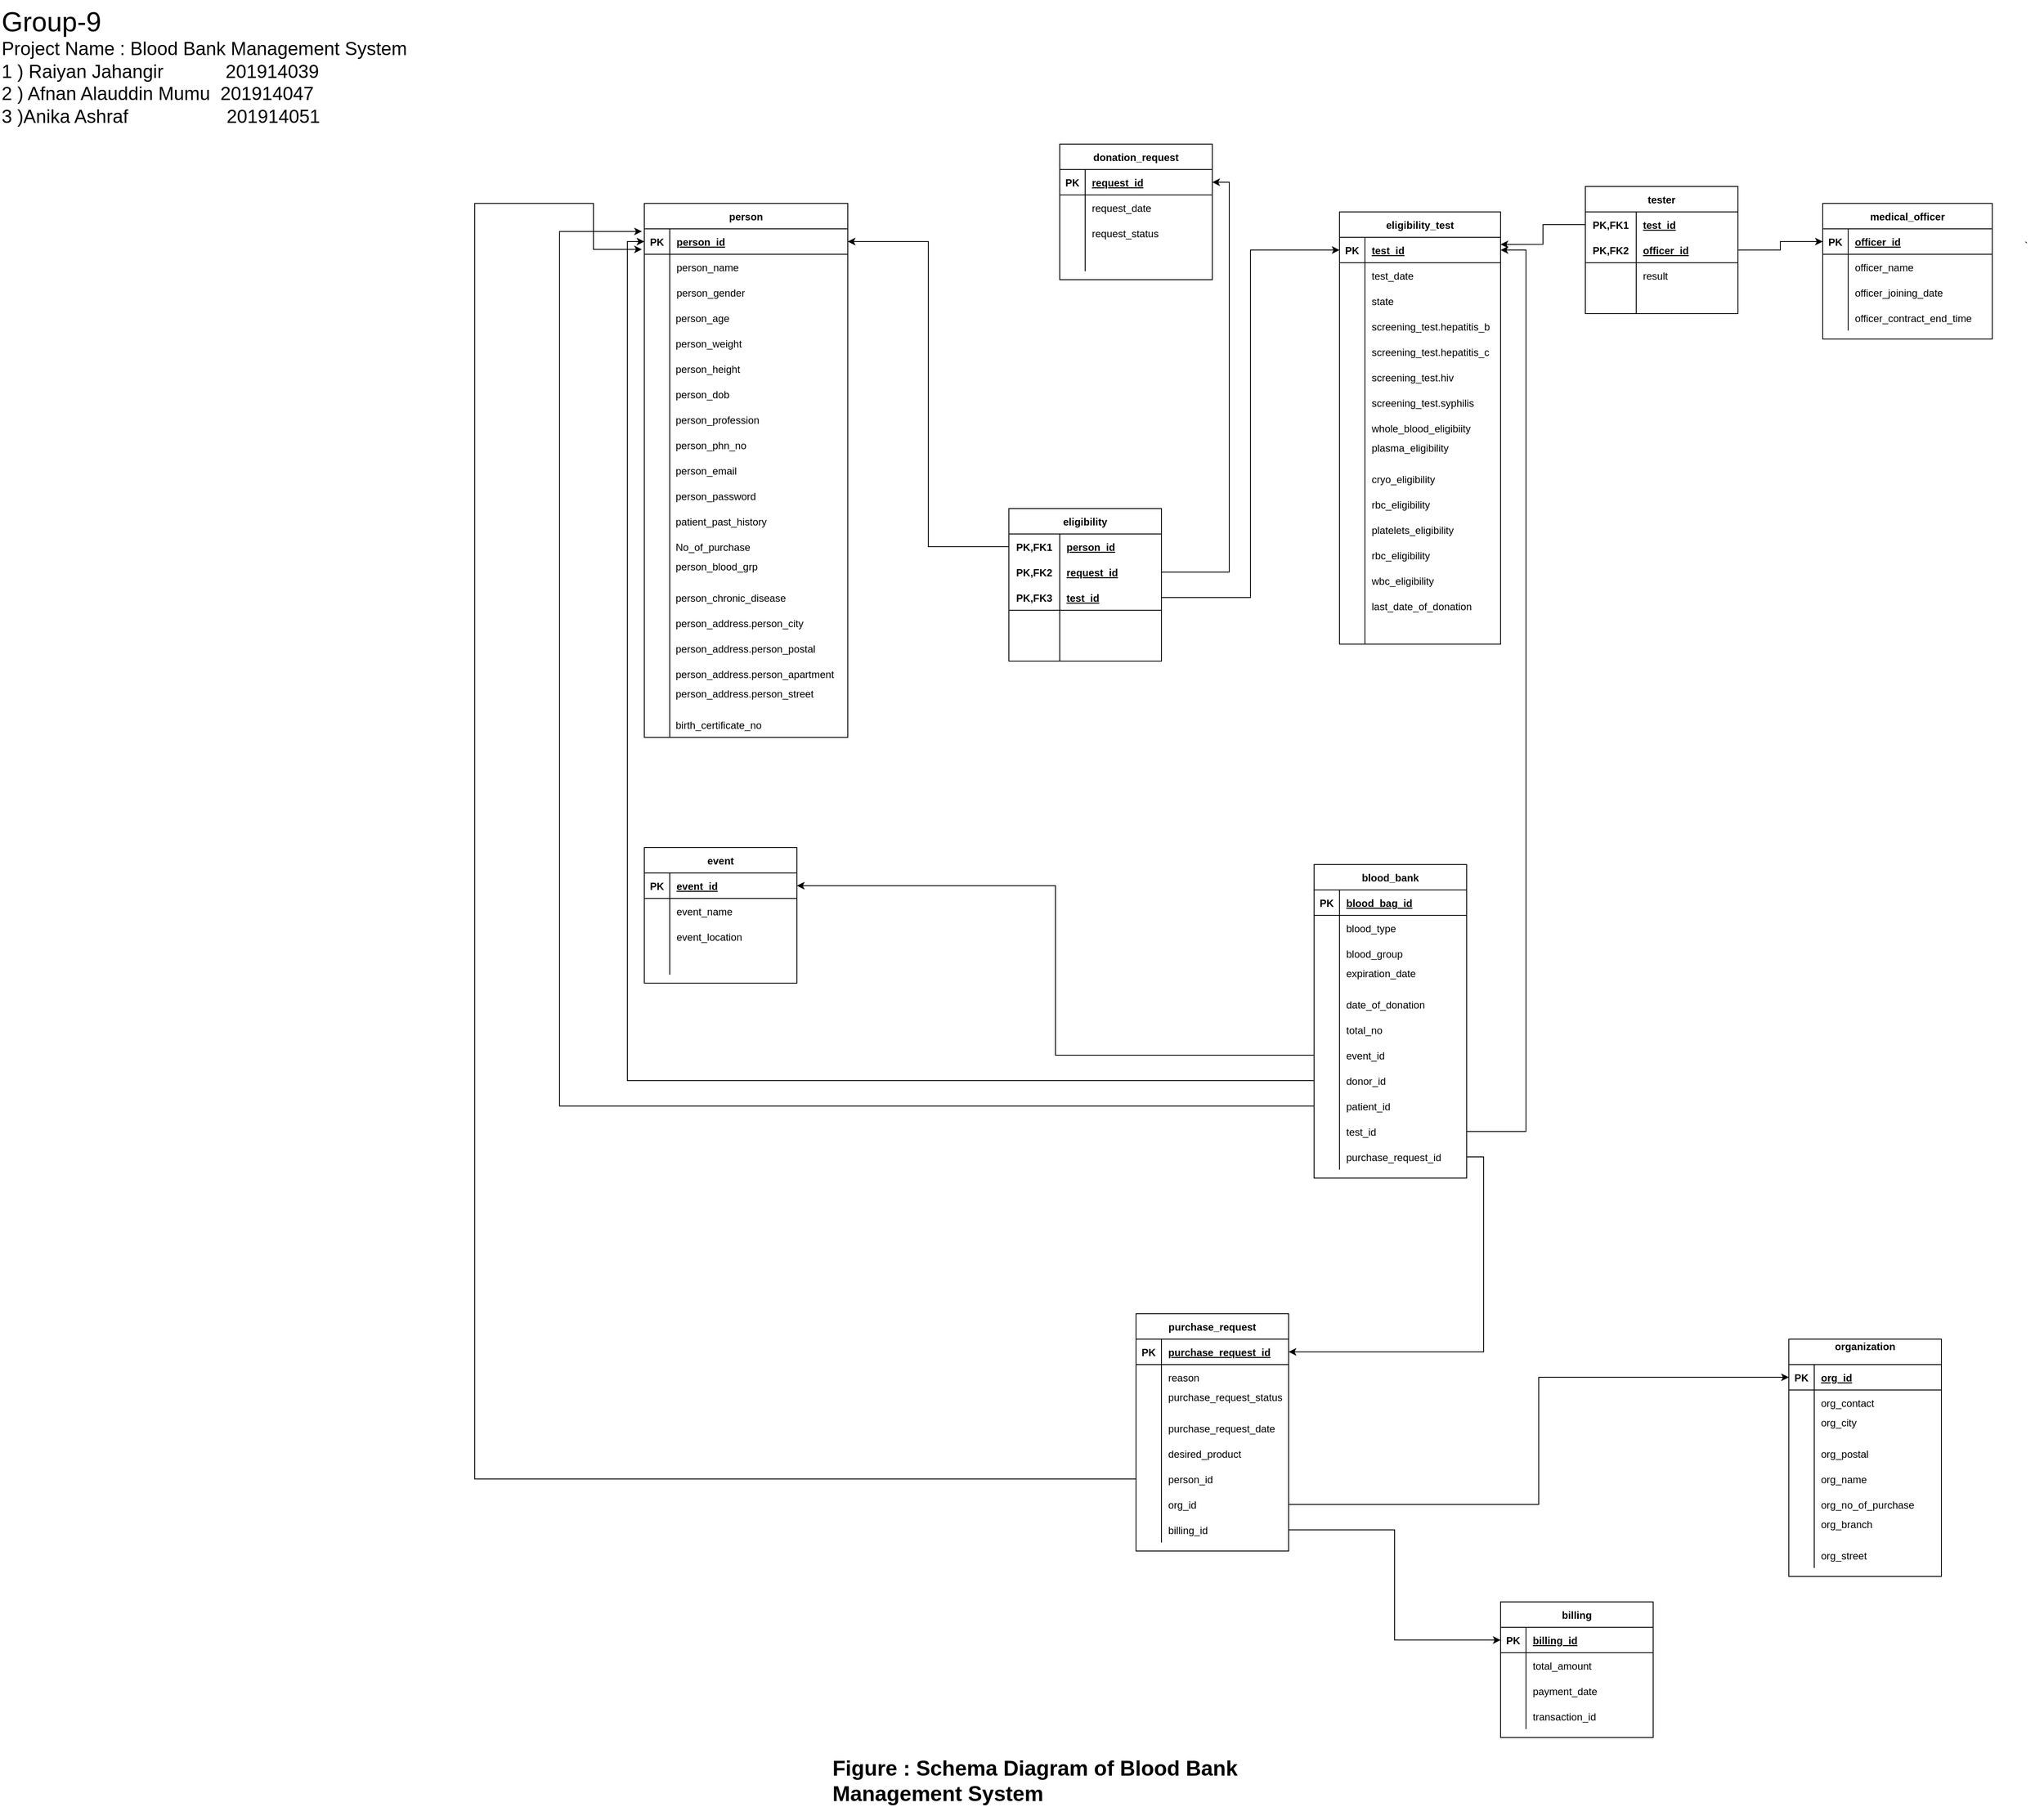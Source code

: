 <mxfile version="14.6.6" type="device"><diagram id="wuRyvyQZzmj7EgoGNksz" name="Page-1"><mxGraphModel dx="1888" dy="1591" grid="1" gridSize="10" guides="1" tooltips="1" connect="1" arrows="1" fold="1" page="1" pageScale="1" pageWidth="850" pageHeight="1100" math="0" shadow="0"><root><mxCell id="0"/><mxCell id="1" parent="0"/><mxCell id="1uZmUjUBh6tstakL1Utx-1" value="person" style="shape=table;startSize=30;container=1;collapsible=1;childLayout=tableLayout;fixedRows=1;rowLines=0;fontStyle=1;align=center;resizeLast=1;" parent="1" vertex="1"><mxGeometry x="-20" y="100" width="240" height="630" as="geometry"/></mxCell><mxCell id="1uZmUjUBh6tstakL1Utx-2" value="" style="shape=partialRectangle;collapsible=0;dropTarget=0;pointerEvents=0;fillColor=none;top=0;left=0;bottom=1;right=0;points=[[0,0.5],[1,0.5]];portConstraint=eastwest;" parent="1uZmUjUBh6tstakL1Utx-1" vertex="1"><mxGeometry y="30" width="240" height="30" as="geometry"/></mxCell><mxCell id="1uZmUjUBh6tstakL1Utx-3" value="PK" style="shape=partialRectangle;connectable=0;fillColor=none;top=0;left=0;bottom=0;right=0;fontStyle=1;overflow=hidden;" parent="1uZmUjUBh6tstakL1Utx-2" vertex="1"><mxGeometry width="30" height="30" as="geometry"/></mxCell><mxCell id="1uZmUjUBh6tstakL1Utx-4" value="person_id" style="shape=partialRectangle;connectable=0;fillColor=none;top=0;left=0;bottom=0;right=0;align=left;spacingLeft=6;fontStyle=5;overflow=hidden;" parent="1uZmUjUBh6tstakL1Utx-2" vertex="1"><mxGeometry x="30" width="210" height="30" as="geometry"/></mxCell><mxCell id="1uZmUjUBh6tstakL1Utx-5" value="" style="shape=partialRectangle;collapsible=0;dropTarget=0;pointerEvents=0;fillColor=none;top=0;left=0;bottom=0;right=0;points=[[0,0.5],[1,0.5]];portConstraint=eastwest;" parent="1uZmUjUBh6tstakL1Utx-1" vertex="1"><mxGeometry y="60" width="240" height="30" as="geometry"/></mxCell><mxCell id="1uZmUjUBh6tstakL1Utx-6" value="" style="shape=partialRectangle;connectable=0;fillColor=none;top=0;left=0;bottom=0;right=0;editable=1;overflow=hidden;" parent="1uZmUjUBh6tstakL1Utx-5" vertex="1"><mxGeometry width="30" height="30" as="geometry"/></mxCell><mxCell id="1uZmUjUBh6tstakL1Utx-7" value="person_name" style="shape=partialRectangle;connectable=0;fillColor=none;top=0;left=0;bottom=0;right=0;align=left;spacingLeft=6;overflow=hidden;" parent="1uZmUjUBh6tstakL1Utx-5" vertex="1"><mxGeometry x="30" width="210" height="30" as="geometry"/></mxCell><mxCell id="1uZmUjUBh6tstakL1Utx-8" value="" style="shape=partialRectangle;collapsible=0;dropTarget=0;pointerEvents=0;fillColor=none;top=0;left=0;bottom=0;right=0;points=[[0,0.5],[1,0.5]];portConstraint=eastwest;" parent="1uZmUjUBh6tstakL1Utx-1" vertex="1"><mxGeometry y="90" width="240" height="30" as="geometry"/></mxCell><mxCell id="1uZmUjUBh6tstakL1Utx-9" value="" style="shape=partialRectangle;connectable=0;fillColor=none;top=0;left=0;bottom=0;right=0;editable=1;overflow=hidden;" parent="1uZmUjUBh6tstakL1Utx-8" vertex="1"><mxGeometry width="30" height="30" as="geometry"/></mxCell><mxCell id="1uZmUjUBh6tstakL1Utx-10" value="person_gender" style="shape=partialRectangle;connectable=0;fillColor=none;top=0;left=0;bottom=0;right=0;align=left;spacingLeft=6;overflow=hidden;" parent="1uZmUjUBh6tstakL1Utx-8" vertex="1"><mxGeometry x="30" width="210" height="30" as="geometry"/></mxCell><mxCell id="1uZmUjUBh6tstakL1Utx-11" value="" style="shape=partialRectangle;collapsible=0;dropTarget=0;pointerEvents=0;fillColor=none;top=0;left=0;bottom=0;right=0;points=[[0,0.5],[1,0.5]];portConstraint=eastwest;" parent="1uZmUjUBh6tstakL1Utx-1" vertex="1"><mxGeometry y="120" width="240" height="30" as="geometry"/></mxCell><mxCell id="1uZmUjUBh6tstakL1Utx-12" value="" style="shape=partialRectangle;connectable=0;fillColor=none;top=0;left=0;bottom=0;right=0;editable=1;overflow=hidden;" parent="1uZmUjUBh6tstakL1Utx-11" vertex="1"><mxGeometry width="30" height="30" as="geometry"/></mxCell><mxCell id="1uZmUjUBh6tstakL1Utx-13" value="person_age" style="shape=partialRectangle;connectable=0;fillColor=none;top=0;left=0;bottom=0;right=0;align=left;spacingLeft=6;overflow=hidden;spacing=1;" parent="1uZmUjUBh6tstakL1Utx-11" vertex="1"><mxGeometry x="30" width="210" height="30" as="geometry"/></mxCell><mxCell id="1uZmUjUBh6tstakL1Utx-27" value="" style="shape=partialRectangle;collapsible=0;dropTarget=0;pointerEvents=0;fillColor=none;top=0;left=0;bottom=0;right=0;points=[[0,0.5],[1,0.5]];portConstraint=eastwest;" parent="1uZmUjUBh6tstakL1Utx-1" vertex="1"><mxGeometry y="150" width="240" height="30" as="geometry"/></mxCell><mxCell id="1uZmUjUBh6tstakL1Utx-28" value="" style="shape=partialRectangle;connectable=0;fillColor=none;top=0;left=0;bottom=0;right=0;editable=1;overflow=hidden;" parent="1uZmUjUBh6tstakL1Utx-27" vertex="1"><mxGeometry width="30" height="30" as="geometry"/></mxCell><mxCell id="1uZmUjUBh6tstakL1Utx-29" value="person_weight" style="shape=partialRectangle;connectable=0;fillColor=none;top=0;left=0;bottom=0;right=0;align=left;spacingLeft=6;overflow=hidden;spacing=1;" parent="1uZmUjUBh6tstakL1Utx-27" vertex="1"><mxGeometry x="30" width="210" height="30" as="geometry"/></mxCell><mxCell id="1uZmUjUBh6tstakL1Utx-30" value="" style="shape=partialRectangle;collapsible=0;dropTarget=0;pointerEvents=0;fillColor=none;top=0;left=0;bottom=0;right=0;points=[[0,0.5],[1,0.5]];portConstraint=eastwest;" parent="1uZmUjUBh6tstakL1Utx-1" vertex="1"><mxGeometry y="180" width="240" height="30" as="geometry"/></mxCell><mxCell id="1uZmUjUBh6tstakL1Utx-31" value="" style="shape=partialRectangle;connectable=0;fillColor=none;top=0;left=0;bottom=0;right=0;editable=1;overflow=hidden;" parent="1uZmUjUBh6tstakL1Utx-30" vertex="1"><mxGeometry width="30" height="30" as="geometry"/></mxCell><mxCell id="1uZmUjUBh6tstakL1Utx-32" value="person_height" style="shape=partialRectangle;connectable=0;fillColor=none;top=0;left=0;bottom=0;right=0;align=left;spacingLeft=6;overflow=hidden;spacing=1;" parent="1uZmUjUBh6tstakL1Utx-30" vertex="1"><mxGeometry x="30" width="210" height="30" as="geometry"/></mxCell><mxCell id="1uZmUjUBh6tstakL1Utx-33" value="" style="shape=partialRectangle;collapsible=0;dropTarget=0;pointerEvents=0;fillColor=none;top=0;left=0;bottom=0;right=0;points=[[0,0.5],[1,0.5]];portConstraint=eastwest;" parent="1uZmUjUBh6tstakL1Utx-1" vertex="1"><mxGeometry y="210" width="240" height="30" as="geometry"/></mxCell><mxCell id="1uZmUjUBh6tstakL1Utx-34" value="" style="shape=partialRectangle;connectable=0;fillColor=none;top=0;left=0;bottom=0;right=0;editable=1;overflow=hidden;" parent="1uZmUjUBh6tstakL1Utx-33" vertex="1"><mxGeometry width="30" height="30" as="geometry"/></mxCell><mxCell id="1uZmUjUBh6tstakL1Utx-35" value="person_dob" style="shape=partialRectangle;connectable=0;fillColor=none;top=0;left=0;bottom=0;right=0;align=left;spacingLeft=6;overflow=hidden;spacing=1;" parent="1uZmUjUBh6tstakL1Utx-33" vertex="1"><mxGeometry x="30" width="210" height="30" as="geometry"/></mxCell><mxCell id="1uZmUjUBh6tstakL1Utx-36" value="" style="shape=partialRectangle;collapsible=0;dropTarget=0;pointerEvents=0;fillColor=none;top=0;left=0;bottom=0;right=0;points=[[0,0.5],[1,0.5]];portConstraint=eastwest;" parent="1uZmUjUBh6tstakL1Utx-1" vertex="1"><mxGeometry y="240" width="240" height="30" as="geometry"/></mxCell><mxCell id="1uZmUjUBh6tstakL1Utx-37" value="" style="shape=partialRectangle;connectable=0;fillColor=none;top=0;left=0;bottom=0;right=0;editable=1;overflow=hidden;" parent="1uZmUjUBh6tstakL1Utx-36" vertex="1"><mxGeometry width="30" height="30" as="geometry"/></mxCell><mxCell id="1uZmUjUBh6tstakL1Utx-38" value="person_profession" style="shape=partialRectangle;connectable=0;fillColor=none;top=0;left=0;bottom=0;right=0;align=left;spacingLeft=6;overflow=hidden;spacing=1;" parent="1uZmUjUBh6tstakL1Utx-36" vertex="1"><mxGeometry x="30" width="210" height="30" as="geometry"/></mxCell><mxCell id="1uZmUjUBh6tstakL1Utx-39" value="" style="shape=partialRectangle;collapsible=0;dropTarget=0;pointerEvents=0;fillColor=none;top=0;left=0;bottom=0;right=0;points=[[0,0.5],[1,0.5]];portConstraint=eastwest;" parent="1uZmUjUBh6tstakL1Utx-1" vertex="1"><mxGeometry y="270" width="240" height="30" as="geometry"/></mxCell><mxCell id="1uZmUjUBh6tstakL1Utx-40" value="" style="shape=partialRectangle;connectable=0;fillColor=none;top=0;left=0;bottom=0;right=0;editable=1;overflow=hidden;" parent="1uZmUjUBh6tstakL1Utx-39" vertex="1"><mxGeometry width="30" height="30" as="geometry"/></mxCell><mxCell id="1uZmUjUBh6tstakL1Utx-41" value="person_phn_no" style="shape=partialRectangle;connectable=0;fillColor=none;top=0;left=0;bottom=0;right=0;align=left;spacingLeft=6;overflow=hidden;spacing=1;" parent="1uZmUjUBh6tstakL1Utx-39" vertex="1"><mxGeometry x="30" width="210" height="30" as="geometry"/></mxCell><mxCell id="1uZmUjUBh6tstakL1Utx-42" value="" style="shape=partialRectangle;collapsible=0;dropTarget=0;pointerEvents=0;fillColor=none;top=0;left=0;bottom=0;right=0;points=[[0,0.5],[1,0.5]];portConstraint=eastwest;" parent="1uZmUjUBh6tstakL1Utx-1" vertex="1"><mxGeometry y="300" width="240" height="30" as="geometry"/></mxCell><mxCell id="1uZmUjUBh6tstakL1Utx-43" value="" style="shape=partialRectangle;connectable=0;fillColor=none;top=0;left=0;bottom=0;right=0;editable=1;overflow=hidden;" parent="1uZmUjUBh6tstakL1Utx-42" vertex="1"><mxGeometry width="30" height="30" as="geometry"/></mxCell><mxCell id="1uZmUjUBh6tstakL1Utx-44" value="person_email" style="shape=partialRectangle;connectable=0;fillColor=none;top=0;left=0;bottom=0;right=0;align=left;spacingLeft=6;overflow=hidden;spacing=1;" parent="1uZmUjUBh6tstakL1Utx-42" vertex="1"><mxGeometry x="30" width="210" height="30" as="geometry"/></mxCell><mxCell id="1uZmUjUBh6tstakL1Utx-45" value="" style="shape=partialRectangle;collapsible=0;dropTarget=0;pointerEvents=0;fillColor=none;top=0;left=0;bottom=0;right=0;points=[[0,0.5],[1,0.5]];portConstraint=eastwest;" parent="1uZmUjUBh6tstakL1Utx-1" vertex="1"><mxGeometry y="330" width="240" height="30" as="geometry"/></mxCell><mxCell id="1uZmUjUBh6tstakL1Utx-46" value="" style="shape=partialRectangle;connectable=0;fillColor=none;top=0;left=0;bottom=0;right=0;editable=1;overflow=hidden;" parent="1uZmUjUBh6tstakL1Utx-45" vertex="1"><mxGeometry width="30" height="30" as="geometry"/></mxCell><mxCell id="1uZmUjUBh6tstakL1Utx-47" value="person_password" style="shape=partialRectangle;connectable=0;fillColor=none;top=0;left=0;bottom=0;right=0;align=left;spacingLeft=6;overflow=hidden;spacing=1;" parent="1uZmUjUBh6tstakL1Utx-45" vertex="1"><mxGeometry x="30" width="210" height="30" as="geometry"/></mxCell><mxCell id="1uZmUjUBh6tstakL1Utx-48" value="" style="shape=partialRectangle;collapsible=0;dropTarget=0;pointerEvents=0;fillColor=none;top=0;left=0;bottom=0;right=0;points=[[0,0.5],[1,0.5]];portConstraint=eastwest;" parent="1uZmUjUBh6tstakL1Utx-1" vertex="1"><mxGeometry y="360" width="240" height="30" as="geometry"/></mxCell><mxCell id="1uZmUjUBh6tstakL1Utx-49" value="" style="shape=partialRectangle;connectable=0;fillColor=none;top=0;left=0;bottom=0;right=0;editable=1;overflow=hidden;" parent="1uZmUjUBh6tstakL1Utx-48" vertex="1"><mxGeometry width="30" height="30" as="geometry"/></mxCell><mxCell id="1uZmUjUBh6tstakL1Utx-50" value="patient_past_history" style="shape=partialRectangle;connectable=0;fillColor=none;top=0;left=0;bottom=0;right=0;align=left;spacingLeft=6;overflow=hidden;spacing=1;" parent="1uZmUjUBh6tstakL1Utx-48" vertex="1"><mxGeometry x="30" width="210" height="30" as="geometry"/></mxCell><mxCell id="1uZmUjUBh6tstakL1Utx-51" value="" style="shape=partialRectangle;collapsible=0;dropTarget=0;pointerEvents=0;fillColor=none;top=0;left=0;bottom=0;right=0;points=[[0,0.5],[1,0.5]];portConstraint=eastwest;" parent="1uZmUjUBh6tstakL1Utx-1" vertex="1"><mxGeometry y="390" width="240" height="30" as="geometry"/></mxCell><mxCell id="1uZmUjUBh6tstakL1Utx-52" value="" style="shape=partialRectangle;connectable=0;fillColor=none;top=0;left=0;bottom=0;right=0;editable=1;overflow=hidden;" parent="1uZmUjUBh6tstakL1Utx-51" vertex="1"><mxGeometry width="30" height="30" as="geometry"/></mxCell><mxCell id="1uZmUjUBh6tstakL1Utx-53" value="No_of_purchase" style="shape=partialRectangle;connectable=0;fillColor=none;top=0;left=0;bottom=0;right=0;align=left;spacingLeft=6;overflow=hidden;spacing=1;" parent="1uZmUjUBh6tstakL1Utx-51" vertex="1"><mxGeometry x="30" width="210" height="30" as="geometry"/></mxCell><mxCell id="1uZmUjUBh6tstakL1Utx-54" value="" style="shape=partialRectangle;collapsible=0;dropTarget=0;pointerEvents=0;fillColor=none;top=0;left=0;bottom=0;right=0;points=[[0,0.5],[1,0.5]];portConstraint=eastwest;" parent="1uZmUjUBh6tstakL1Utx-1" vertex="1"><mxGeometry y="420" width="240" height="30" as="geometry"/></mxCell><mxCell id="1uZmUjUBh6tstakL1Utx-55" value="" style="shape=partialRectangle;connectable=0;fillColor=none;top=0;left=0;bottom=0;right=0;editable=1;overflow=hidden;" parent="1uZmUjUBh6tstakL1Utx-54" vertex="1"><mxGeometry width="30" height="30" as="geometry"/></mxCell><mxCell id="1uZmUjUBh6tstakL1Utx-56" value="person_blood_grp&#10;" style="shape=partialRectangle;connectable=0;fillColor=none;top=0;left=0;bottom=0;right=0;align=left;spacingLeft=6;overflow=hidden;spacing=1;" parent="1uZmUjUBh6tstakL1Utx-54" vertex="1"><mxGeometry x="30" width="210" height="30" as="geometry"/></mxCell><mxCell id="1uZmUjUBh6tstakL1Utx-57" value="" style="shape=partialRectangle;collapsible=0;dropTarget=0;pointerEvents=0;fillColor=none;top=0;left=0;bottom=0;right=0;points=[[0,0.5],[1,0.5]];portConstraint=eastwest;" parent="1uZmUjUBh6tstakL1Utx-1" vertex="1"><mxGeometry y="450" width="240" height="30" as="geometry"/></mxCell><mxCell id="1uZmUjUBh6tstakL1Utx-58" value="" style="shape=partialRectangle;connectable=0;fillColor=none;top=0;left=0;bottom=0;right=0;editable=1;overflow=hidden;" parent="1uZmUjUBh6tstakL1Utx-57" vertex="1"><mxGeometry width="30" height="30" as="geometry"/></mxCell><mxCell id="1uZmUjUBh6tstakL1Utx-59" value="person_chronic_disease" style="shape=partialRectangle;connectable=0;fillColor=none;top=0;left=0;bottom=0;right=0;align=left;spacingLeft=6;overflow=hidden;spacing=1;" parent="1uZmUjUBh6tstakL1Utx-57" vertex="1"><mxGeometry x="30" width="210" height="30" as="geometry"/></mxCell><mxCell id="1uZmUjUBh6tstakL1Utx-60" value="" style="shape=partialRectangle;collapsible=0;dropTarget=0;pointerEvents=0;fillColor=none;top=0;left=0;bottom=0;right=0;points=[[0,0.5],[1,0.5]];portConstraint=eastwest;" parent="1uZmUjUBh6tstakL1Utx-1" vertex="1"><mxGeometry y="480" width="240" height="30" as="geometry"/></mxCell><mxCell id="1uZmUjUBh6tstakL1Utx-61" value="" style="shape=partialRectangle;connectable=0;fillColor=none;top=0;left=0;bottom=0;right=0;editable=1;overflow=hidden;" parent="1uZmUjUBh6tstakL1Utx-60" vertex="1"><mxGeometry width="30" height="30" as="geometry"/></mxCell><mxCell id="1uZmUjUBh6tstakL1Utx-62" value="person_address.person_city" style="shape=partialRectangle;connectable=0;fillColor=none;top=0;left=0;bottom=0;right=0;align=left;spacingLeft=6;overflow=hidden;spacing=1;" parent="1uZmUjUBh6tstakL1Utx-60" vertex="1"><mxGeometry x="30" width="210" height="30" as="geometry"/></mxCell><mxCell id="1uZmUjUBh6tstakL1Utx-63" value="" style="shape=partialRectangle;collapsible=0;dropTarget=0;pointerEvents=0;fillColor=none;top=0;left=0;bottom=0;right=0;points=[[0,0.5],[1,0.5]];portConstraint=eastwest;" parent="1uZmUjUBh6tstakL1Utx-1" vertex="1"><mxGeometry y="510" width="240" height="30" as="geometry"/></mxCell><mxCell id="1uZmUjUBh6tstakL1Utx-64" value="" style="shape=partialRectangle;connectable=0;fillColor=none;top=0;left=0;bottom=0;right=0;editable=1;overflow=hidden;" parent="1uZmUjUBh6tstakL1Utx-63" vertex="1"><mxGeometry width="30" height="30" as="geometry"/></mxCell><mxCell id="1uZmUjUBh6tstakL1Utx-65" value="person_address.person_postal" style="shape=partialRectangle;connectable=0;fillColor=none;top=0;left=0;bottom=0;right=0;align=left;spacingLeft=6;overflow=hidden;spacing=1;" parent="1uZmUjUBh6tstakL1Utx-63" vertex="1"><mxGeometry x="30" width="210" height="30" as="geometry"/></mxCell><mxCell id="1uZmUjUBh6tstakL1Utx-66" value="" style="shape=partialRectangle;collapsible=0;dropTarget=0;pointerEvents=0;fillColor=none;top=0;left=0;bottom=0;right=0;points=[[0,0.5],[1,0.5]];portConstraint=eastwest;" parent="1uZmUjUBh6tstakL1Utx-1" vertex="1"><mxGeometry y="540" width="240" height="30" as="geometry"/></mxCell><mxCell id="1uZmUjUBh6tstakL1Utx-67" value="" style="shape=partialRectangle;connectable=0;fillColor=none;top=0;left=0;bottom=0;right=0;editable=1;overflow=hidden;" parent="1uZmUjUBh6tstakL1Utx-66" vertex="1"><mxGeometry width="30" height="30" as="geometry"/></mxCell><mxCell id="1uZmUjUBh6tstakL1Utx-68" value="person_address.person_apartment" style="shape=partialRectangle;connectable=0;fillColor=none;top=0;left=0;bottom=0;right=0;align=left;spacingLeft=6;overflow=hidden;spacing=1;" parent="1uZmUjUBh6tstakL1Utx-66" vertex="1"><mxGeometry x="30" width="210" height="30" as="geometry"/></mxCell><mxCell id="1uZmUjUBh6tstakL1Utx-72" value="" style="shape=partialRectangle;collapsible=0;dropTarget=0;pointerEvents=0;fillColor=none;top=0;left=0;bottom=0;right=0;points=[[0,0.5],[1,0.5]];portConstraint=eastwest;" parent="1uZmUjUBh6tstakL1Utx-1" vertex="1"><mxGeometry y="570" width="240" height="30" as="geometry"/></mxCell><mxCell id="1uZmUjUBh6tstakL1Utx-73" value="" style="shape=partialRectangle;connectable=0;fillColor=none;top=0;left=0;bottom=0;right=0;editable=1;overflow=hidden;" parent="1uZmUjUBh6tstakL1Utx-72" vertex="1"><mxGeometry width="30" height="30" as="geometry"/></mxCell><mxCell id="1uZmUjUBh6tstakL1Utx-74" value="person_address.person_street&#10;" style="shape=partialRectangle;connectable=0;fillColor=none;top=0;left=0;bottom=0;right=0;align=left;spacingLeft=6;overflow=hidden;spacing=1;" parent="1uZmUjUBh6tstakL1Utx-72" vertex="1"><mxGeometry x="30" width="210" height="30" as="geometry"/></mxCell><mxCell id="carPFaXc3axlsNJWQt73-1" value="" style="shape=partialRectangle;collapsible=0;dropTarget=0;pointerEvents=0;fillColor=none;top=0;left=0;bottom=0;right=0;points=[[0,0.5],[1,0.5]];portConstraint=eastwest;" parent="1uZmUjUBh6tstakL1Utx-1" vertex="1"><mxGeometry y="600" width="240" height="30" as="geometry"/></mxCell><mxCell id="carPFaXc3axlsNJWQt73-2" value="" style="shape=partialRectangle;connectable=0;fillColor=none;top=0;left=0;bottom=0;right=0;editable=1;overflow=hidden;" parent="carPFaXc3axlsNJWQt73-1" vertex="1"><mxGeometry width="30" height="30" as="geometry"/></mxCell><mxCell id="carPFaXc3axlsNJWQt73-3" value="birth_certificate_no" style="shape=partialRectangle;connectable=0;fillColor=none;top=0;left=0;bottom=0;right=0;align=left;spacingLeft=6;overflow=hidden;spacing=1;" parent="carPFaXc3axlsNJWQt73-1" vertex="1"><mxGeometry x="30" width="210" height="30" as="geometry"/></mxCell><mxCell id="1uZmUjUBh6tstakL1Utx-75" value="donation_request" style="shape=table;startSize=30;container=1;collapsible=1;childLayout=tableLayout;fixedRows=1;rowLines=0;fontStyle=1;align=center;resizeLast=1;" parent="1" vertex="1"><mxGeometry x="470" y="30" width="180" height="160" as="geometry"/></mxCell><mxCell id="1uZmUjUBh6tstakL1Utx-76" value="" style="shape=partialRectangle;collapsible=0;dropTarget=0;pointerEvents=0;fillColor=none;top=0;left=0;bottom=1;right=0;points=[[0,0.5],[1,0.5]];portConstraint=eastwest;" parent="1uZmUjUBh6tstakL1Utx-75" vertex="1"><mxGeometry y="30" width="180" height="30" as="geometry"/></mxCell><mxCell id="1uZmUjUBh6tstakL1Utx-77" value="PK" style="shape=partialRectangle;connectable=0;fillColor=none;top=0;left=0;bottom=0;right=0;fontStyle=1;overflow=hidden;" parent="1uZmUjUBh6tstakL1Utx-76" vertex="1"><mxGeometry width="30" height="30" as="geometry"/></mxCell><mxCell id="1uZmUjUBh6tstakL1Utx-78" value="request_id" style="shape=partialRectangle;connectable=0;fillColor=none;top=0;left=0;bottom=0;right=0;align=left;spacingLeft=6;fontStyle=5;overflow=hidden;" parent="1uZmUjUBh6tstakL1Utx-76" vertex="1"><mxGeometry x="30" width="150" height="30" as="geometry"/></mxCell><mxCell id="1uZmUjUBh6tstakL1Utx-79" value="" style="shape=partialRectangle;collapsible=0;dropTarget=0;pointerEvents=0;fillColor=none;top=0;left=0;bottom=0;right=0;points=[[0,0.5],[1,0.5]];portConstraint=eastwest;" parent="1uZmUjUBh6tstakL1Utx-75" vertex="1"><mxGeometry y="60" width="180" height="30" as="geometry"/></mxCell><mxCell id="1uZmUjUBh6tstakL1Utx-80" value="" style="shape=partialRectangle;connectable=0;fillColor=none;top=0;left=0;bottom=0;right=0;editable=1;overflow=hidden;" parent="1uZmUjUBh6tstakL1Utx-79" vertex="1"><mxGeometry width="30" height="30" as="geometry"/></mxCell><mxCell id="1uZmUjUBh6tstakL1Utx-81" value="request_date" style="shape=partialRectangle;connectable=0;fillColor=none;top=0;left=0;bottom=0;right=0;align=left;spacingLeft=6;overflow=hidden;" parent="1uZmUjUBh6tstakL1Utx-79" vertex="1"><mxGeometry x="30" width="150" height="30" as="geometry"/></mxCell><mxCell id="1uZmUjUBh6tstakL1Utx-82" value="" style="shape=partialRectangle;collapsible=0;dropTarget=0;pointerEvents=0;fillColor=none;top=0;left=0;bottom=0;right=0;points=[[0,0.5],[1,0.5]];portConstraint=eastwest;" parent="1uZmUjUBh6tstakL1Utx-75" vertex="1"><mxGeometry y="90" width="180" height="30" as="geometry"/></mxCell><mxCell id="1uZmUjUBh6tstakL1Utx-83" value="" style="shape=partialRectangle;connectable=0;fillColor=none;top=0;left=0;bottom=0;right=0;editable=1;overflow=hidden;" parent="1uZmUjUBh6tstakL1Utx-82" vertex="1"><mxGeometry width="30" height="30" as="geometry"/></mxCell><mxCell id="1uZmUjUBh6tstakL1Utx-84" value="request_status" style="shape=partialRectangle;connectable=0;fillColor=none;top=0;left=0;bottom=0;right=0;align=left;spacingLeft=6;overflow=hidden;" parent="1uZmUjUBh6tstakL1Utx-82" vertex="1"><mxGeometry x="30" width="150" height="30" as="geometry"/></mxCell><mxCell id="1uZmUjUBh6tstakL1Utx-85" value="" style="shape=partialRectangle;collapsible=0;dropTarget=0;pointerEvents=0;fillColor=none;top=0;left=0;bottom=0;right=0;points=[[0,0.5],[1,0.5]];portConstraint=eastwest;" parent="1uZmUjUBh6tstakL1Utx-75" vertex="1"><mxGeometry y="120" width="180" height="30" as="geometry"/></mxCell><mxCell id="1uZmUjUBh6tstakL1Utx-86" value="" style="shape=partialRectangle;connectable=0;fillColor=none;top=0;left=0;bottom=0;right=0;editable=1;overflow=hidden;" parent="1uZmUjUBh6tstakL1Utx-85" vertex="1"><mxGeometry width="30" height="30" as="geometry"/></mxCell><mxCell id="1uZmUjUBh6tstakL1Utx-87" value="" style="shape=partialRectangle;connectable=0;fillColor=none;top=0;left=0;bottom=0;right=0;align=left;spacingLeft=6;overflow=hidden;" parent="1uZmUjUBh6tstakL1Utx-85" vertex="1"><mxGeometry x="30" width="150" height="30" as="geometry"/></mxCell><mxCell id="1uZmUjUBh6tstakL1Utx-88" value="eligibility_test" style="shape=table;startSize=30;container=1;collapsible=1;childLayout=tableLayout;fixedRows=1;rowLines=0;fontStyle=1;align=center;resizeLast=1;" parent="1" vertex="1"><mxGeometry x="800" y="110" width="190" height="510" as="geometry"/></mxCell><mxCell id="1uZmUjUBh6tstakL1Utx-89" value="" style="shape=partialRectangle;collapsible=0;dropTarget=0;pointerEvents=0;fillColor=none;top=0;left=0;bottom=1;right=0;points=[[0,0.5],[1,0.5]];portConstraint=eastwest;" parent="1uZmUjUBh6tstakL1Utx-88" vertex="1"><mxGeometry y="30" width="190" height="30" as="geometry"/></mxCell><mxCell id="1uZmUjUBh6tstakL1Utx-90" value="PK" style="shape=partialRectangle;connectable=0;fillColor=none;top=0;left=0;bottom=0;right=0;fontStyle=1;overflow=hidden;" parent="1uZmUjUBh6tstakL1Utx-89" vertex="1"><mxGeometry width="30" height="30" as="geometry"/></mxCell><mxCell id="1uZmUjUBh6tstakL1Utx-91" value="test_id" style="shape=partialRectangle;connectable=0;fillColor=none;top=0;left=0;bottom=0;right=0;align=left;spacingLeft=6;fontStyle=5;overflow=hidden;" parent="1uZmUjUBh6tstakL1Utx-89" vertex="1"><mxGeometry x="30" width="160" height="30" as="geometry"/></mxCell><mxCell id="1uZmUjUBh6tstakL1Utx-92" value="" style="shape=partialRectangle;collapsible=0;dropTarget=0;pointerEvents=0;fillColor=none;top=0;left=0;bottom=0;right=0;points=[[0,0.5],[1,0.5]];portConstraint=eastwest;" parent="1uZmUjUBh6tstakL1Utx-88" vertex="1"><mxGeometry y="60" width="190" height="30" as="geometry"/></mxCell><mxCell id="1uZmUjUBh6tstakL1Utx-93" value="" style="shape=partialRectangle;connectable=0;fillColor=none;top=0;left=0;bottom=0;right=0;editable=1;overflow=hidden;" parent="1uZmUjUBh6tstakL1Utx-92" vertex="1"><mxGeometry width="30" height="30" as="geometry"/></mxCell><mxCell id="1uZmUjUBh6tstakL1Utx-94" value="test_date" style="shape=partialRectangle;connectable=0;fillColor=none;top=0;left=0;bottom=0;right=0;align=left;spacingLeft=6;overflow=hidden;" parent="1uZmUjUBh6tstakL1Utx-92" vertex="1"><mxGeometry x="30" width="160" height="30" as="geometry"/></mxCell><mxCell id="1uZmUjUBh6tstakL1Utx-95" value="" style="shape=partialRectangle;collapsible=0;dropTarget=0;pointerEvents=0;fillColor=none;top=0;left=0;bottom=0;right=0;points=[[0,0.5],[1,0.5]];portConstraint=eastwest;" parent="1uZmUjUBh6tstakL1Utx-88" vertex="1"><mxGeometry y="90" width="190" height="30" as="geometry"/></mxCell><mxCell id="1uZmUjUBh6tstakL1Utx-96" value="" style="shape=partialRectangle;connectable=0;fillColor=none;top=0;left=0;bottom=0;right=0;editable=1;overflow=hidden;" parent="1uZmUjUBh6tstakL1Utx-95" vertex="1"><mxGeometry width="30" height="30" as="geometry"/></mxCell><mxCell id="1uZmUjUBh6tstakL1Utx-97" value="state" style="shape=partialRectangle;connectable=0;fillColor=none;top=0;left=0;bottom=0;right=0;align=left;spacingLeft=6;overflow=hidden;" parent="1uZmUjUBh6tstakL1Utx-95" vertex="1"><mxGeometry x="30" width="160" height="30" as="geometry"/></mxCell><mxCell id="1uZmUjUBh6tstakL1Utx-98" value="" style="shape=partialRectangle;collapsible=0;dropTarget=0;pointerEvents=0;fillColor=none;top=0;left=0;bottom=0;right=0;points=[[0,0.5],[1,0.5]];portConstraint=eastwest;" parent="1uZmUjUBh6tstakL1Utx-88" vertex="1"><mxGeometry y="120" width="190" height="30" as="geometry"/></mxCell><mxCell id="1uZmUjUBh6tstakL1Utx-99" value="" style="shape=partialRectangle;connectable=0;fillColor=none;top=0;left=0;bottom=0;right=0;editable=1;overflow=hidden;" parent="1uZmUjUBh6tstakL1Utx-98" vertex="1"><mxGeometry width="30" height="30" as="geometry"/></mxCell><mxCell id="1uZmUjUBh6tstakL1Utx-100" value="screening_test.hepatitis_b" style="shape=partialRectangle;connectable=0;fillColor=none;top=0;left=0;bottom=0;right=0;align=left;spacingLeft=6;overflow=hidden;" parent="1uZmUjUBh6tstakL1Utx-98" vertex="1"><mxGeometry x="30" width="160" height="30" as="geometry"/></mxCell><mxCell id="1uZmUjUBh6tstakL1Utx-101" value="" style="shape=partialRectangle;collapsible=0;dropTarget=0;pointerEvents=0;fillColor=none;top=0;left=0;bottom=0;right=0;points=[[0,0.5],[1,0.5]];portConstraint=eastwest;" parent="1uZmUjUBh6tstakL1Utx-88" vertex="1"><mxGeometry y="150" width="190" height="30" as="geometry"/></mxCell><mxCell id="1uZmUjUBh6tstakL1Utx-102" value="" style="shape=partialRectangle;connectable=0;fillColor=none;top=0;left=0;bottom=0;right=0;editable=1;overflow=hidden;" parent="1uZmUjUBh6tstakL1Utx-101" vertex="1"><mxGeometry width="30" height="30" as="geometry"/></mxCell><mxCell id="1uZmUjUBh6tstakL1Utx-103" value="screening_test.hepatitis_c" style="shape=partialRectangle;connectable=0;fillColor=none;top=0;left=0;bottom=0;right=0;align=left;spacingLeft=6;overflow=hidden;" parent="1uZmUjUBh6tstakL1Utx-101" vertex="1"><mxGeometry x="30" width="160" height="30" as="geometry"/></mxCell><mxCell id="1uZmUjUBh6tstakL1Utx-104" value="" style="shape=partialRectangle;collapsible=0;dropTarget=0;pointerEvents=0;fillColor=none;top=0;left=0;bottom=0;right=0;points=[[0,0.5],[1,0.5]];portConstraint=eastwest;" parent="1uZmUjUBh6tstakL1Utx-88" vertex="1"><mxGeometry y="180" width="190" height="30" as="geometry"/></mxCell><mxCell id="1uZmUjUBh6tstakL1Utx-105" value="" style="shape=partialRectangle;connectable=0;fillColor=none;top=0;left=0;bottom=0;right=0;editable=1;overflow=hidden;" parent="1uZmUjUBh6tstakL1Utx-104" vertex="1"><mxGeometry width="30" height="30" as="geometry"/></mxCell><mxCell id="1uZmUjUBh6tstakL1Utx-106" value="screening_test.hiv" style="shape=partialRectangle;connectable=0;fillColor=none;top=0;left=0;bottom=0;right=0;align=left;spacingLeft=6;overflow=hidden;" parent="1uZmUjUBh6tstakL1Utx-104" vertex="1"><mxGeometry x="30" width="160" height="30" as="geometry"/></mxCell><mxCell id="1uZmUjUBh6tstakL1Utx-107" value="" style="shape=partialRectangle;collapsible=0;dropTarget=0;pointerEvents=0;fillColor=none;top=0;left=0;bottom=0;right=0;points=[[0,0.5],[1,0.5]];portConstraint=eastwest;" parent="1uZmUjUBh6tstakL1Utx-88" vertex="1"><mxGeometry y="210" width="190" height="30" as="geometry"/></mxCell><mxCell id="1uZmUjUBh6tstakL1Utx-108" value="" style="shape=partialRectangle;connectable=0;fillColor=none;top=0;left=0;bottom=0;right=0;editable=1;overflow=hidden;" parent="1uZmUjUBh6tstakL1Utx-107" vertex="1"><mxGeometry width="30" height="30" as="geometry"/></mxCell><mxCell id="1uZmUjUBh6tstakL1Utx-109" value="screening_test.syphilis" style="shape=partialRectangle;connectable=0;fillColor=none;top=0;left=0;bottom=0;right=0;align=left;spacingLeft=6;overflow=hidden;" parent="1uZmUjUBh6tstakL1Utx-107" vertex="1"><mxGeometry x="30" width="160" height="30" as="geometry"/></mxCell><mxCell id="1uZmUjUBh6tstakL1Utx-110" value="" style="shape=partialRectangle;collapsible=0;dropTarget=0;pointerEvents=0;fillColor=none;top=0;left=0;bottom=0;right=0;points=[[0,0.5],[1,0.5]];portConstraint=eastwest;" parent="1uZmUjUBh6tstakL1Utx-88" vertex="1"><mxGeometry y="240" width="190" height="30" as="geometry"/></mxCell><mxCell id="1uZmUjUBh6tstakL1Utx-111" value="" style="shape=partialRectangle;connectable=0;fillColor=none;top=0;left=0;bottom=0;right=0;editable=1;overflow=hidden;" parent="1uZmUjUBh6tstakL1Utx-110" vertex="1"><mxGeometry width="30" height="30" as="geometry"/></mxCell><mxCell id="1uZmUjUBh6tstakL1Utx-112" value="whole_blood_eligibiity" style="shape=partialRectangle;connectable=0;fillColor=none;top=0;left=0;bottom=0;right=0;align=left;spacingLeft=6;overflow=hidden;" parent="1uZmUjUBh6tstakL1Utx-110" vertex="1"><mxGeometry x="30" width="160" height="30" as="geometry"/></mxCell><mxCell id="1uZmUjUBh6tstakL1Utx-113" value="" style="shape=partialRectangle;collapsible=0;dropTarget=0;pointerEvents=0;fillColor=none;top=0;left=0;bottom=0;right=0;points=[[0,0.5],[1,0.5]];portConstraint=eastwest;" parent="1uZmUjUBh6tstakL1Utx-88" vertex="1"><mxGeometry y="270" width="190" height="30" as="geometry"/></mxCell><mxCell id="1uZmUjUBh6tstakL1Utx-114" value="" style="shape=partialRectangle;connectable=0;fillColor=none;top=0;left=0;bottom=0;right=0;editable=1;overflow=hidden;" parent="1uZmUjUBh6tstakL1Utx-113" vertex="1"><mxGeometry width="30" height="30" as="geometry"/></mxCell><mxCell id="1uZmUjUBh6tstakL1Utx-115" value="plasma_eligibility&#10;" style="shape=partialRectangle;connectable=0;fillColor=none;top=0;left=0;bottom=0;right=0;align=left;spacingLeft=6;overflow=hidden;" parent="1uZmUjUBh6tstakL1Utx-113" vertex="1"><mxGeometry x="30" width="160" height="30" as="geometry"/></mxCell><mxCell id="1uZmUjUBh6tstakL1Utx-116" value="" style="shape=partialRectangle;collapsible=0;dropTarget=0;pointerEvents=0;fillColor=none;top=0;left=0;bottom=0;right=0;points=[[0,0.5],[1,0.5]];portConstraint=eastwest;" parent="1uZmUjUBh6tstakL1Utx-88" vertex="1"><mxGeometry y="300" width="190" height="30" as="geometry"/></mxCell><mxCell id="1uZmUjUBh6tstakL1Utx-117" value="" style="shape=partialRectangle;connectable=0;fillColor=none;top=0;left=0;bottom=0;right=0;editable=1;overflow=hidden;" parent="1uZmUjUBh6tstakL1Utx-116" vertex="1"><mxGeometry width="30" height="30" as="geometry"/></mxCell><mxCell id="1uZmUjUBh6tstakL1Utx-118" value="cryo_eligibility" style="shape=partialRectangle;connectable=0;fillColor=none;top=0;left=0;bottom=0;right=0;align=left;spacingLeft=6;overflow=hidden;" parent="1uZmUjUBh6tstakL1Utx-116" vertex="1"><mxGeometry x="30" width="160" height="30" as="geometry"/></mxCell><mxCell id="1uZmUjUBh6tstakL1Utx-119" value="" style="shape=partialRectangle;collapsible=0;dropTarget=0;pointerEvents=0;fillColor=none;top=0;left=0;bottom=0;right=0;points=[[0,0.5],[1,0.5]];portConstraint=eastwest;" parent="1uZmUjUBh6tstakL1Utx-88" vertex="1"><mxGeometry y="330" width="190" height="30" as="geometry"/></mxCell><mxCell id="1uZmUjUBh6tstakL1Utx-120" value="" style="shape=partialRectangle;connectable=0;fillColor=none;top=0;left=0;bottom=0;right=0;editable=1;overflow=hidden;" parent="1uZmUjUBh6tstakL1Utx-119" vertex="1"><mxGeometry width="30" height="30" as="geometry"/></mxCell><mxCell id="1uZmUjUBh6tstakL1Utx-121" value="rbc_eligibility" style="shape=partialRectangle;connectable=0;fillColor=none;top=0;left=0;bottom=0;right=0;align=left;spacingLeft=6;overflow=hidden;" parent="1uZmUjUBh6tstakL1Utx-119" vertex="1"><mxGeometry x="30" width="160" height="30" as="geometry"/></mxCell><mxCell id="1uZmUjUBh6tstakL1Utx-122" value="" style="shape=partialRectangle;collapsible=0;dropTarget=0;pointerEvents=0;fillColor=none;top=0;left=0;bottom=0;right=0;points=[[0,0.5],[1,0.5]];portConstraint=eastwest;" parent="1uZmUjUBh6tstakL1Utx-88" vertex="1"><mxGeometry y="360" width="190" height="30" as="geometry"/></mxCell><mxCell id="1uZmUjUBh6tstakL1Utx-123" value="" style="shape=partialRectangle;connectable=0;fillColor=none;top=0;left=0;bottom=0;right=0;editable=1;overflow=hidden;" parent="1uZmUjUBh6tstakL1Utx-122" vertex="1"><mxGeometry width="30" height="30" as="geometry"/></mxCell><mxCell id="1uZmUjUBh6tstakL1Utx-124" value="platelets_eligibility" style="shape=partialRectangle;connectable=0;fillColor=none;top=0;left=0;bottom=0;right=0;align=left;spacingLeft=6;overflow=hidden;" parent="1uZmUjUBh6tstakL1Utx-122" vertex="1"><mxGeometry x="30" width="160" height="30" as="geometry"/></mxCell><mxCell id="1uZmUjUBh6tstakL1Utx-125" value="" style="shape=partialRectangle;collapsible=0;dropTarget=0;pointerEvents=0;fillColor=none;top=0;left=0;bottom=0;right=0;points=[[0,0.5],[1,0.5]];portConstraint=eastwest;" parent="1uZmUjUBh6tstakL1Utx-88" vertex="1"><mxGeometry y="390" width="190" height="30" as="geometry"/></mxCell><mxCell id="1uZmUjUBh6tstakL1Utx-126" value="" style="shape=partialRectangle;connectable=0;fillColor=none;top=0;left=0;bottom=0;right=0;editable=1;overflow=hidden;" parent="1uZmUjUBh6tstakL1Utx-125" vertex="1"><mxGeometry width="30" height="30" as="geometry"/></mxCell><mxCell id="1uZmUjUBh6tstakL1Utx-127" value="rbc_eligibility" style="shape=partialRectangle;connectable=0;fillColor=none;top=0;left=0;bottom=0;right=0;align=left;spacingLeft=6;overflow=hidden;" parent="1uZmUjUBh6tstakL1Utx-125" vertex="1"><mxGeometry x="30" width="160" height="30" as="geometry"/></mxCell><mxCell id="1uZmUjUBh6tstakL1Utx-128" value="" style="shape=partialRectangle;collapsible=0;dropTarget=0;pointerEvents=0;fillColor=none;top=0;left=0;bottom=0;right=0;points=[[0,0.5],[1,0.5]];portConstraint=eastwest;" parent="1uZmUjUBh6tstakL1Utx-88" vertex="1"><mxGeometry y="420" width="190" height="30" as="geometry"/></mxCell><mxCell id="1uZmUjUBh6tstakL1Utx-129" value="" style="shape=partialRectangle;connectable=0;fillColor=none;top=0;left=0;bottom=0;right=0;editable=1;overflow=hidden;" parent="1uZmUjUBh6tstakL1Utx-128" vertex="1"><mxGeometry width="30" height="30" as="geometry"/></mxCell><mxCell id="1uZmUjUBh6tstakL1Utx-130" value="wbc_eligibility" style="shape=partialRectangle;connectable=0;fillColor=none;top=0;left=0;bottom=0;right=0;align=left;spacingLeft=6;overflow=hidden;" parent="1uZmUjUBh6tstakL1Utx-128" vertex="1"><mxGeometry x="30" width="160" height="30" as="geometry"/></mxCell><mxCell id="1uZmUjUBh6tstakL1Utx-134" value="" style="shape=partialRectangle;collapsible=0;dropTarget=0;pointerEvents=0;fillColor=none;top=0;left=0;bottom=0;right=0;points=[[0,0.5],[1,0.5]];portConstraint=eastwest;" parent="1uZmUjUBh6tstakL1Utx-88" vertex="1"><mxGeometry y="450" width="190" height="30" as="geometry"/></mxCell><mxCell id="1uZmUjUBh6tstakL1Utx-135" value="" style="shape=partialRectangle;connectable=0;fillColor=none;top=0;left=0;bottom=0;right=0;editable=1;overflow=hidden;" parent="1uZmUjUBh6tstakL1Utx-134" vertex="1"><mxGeometry width="30" height="30" as="geometry"/></mxCell><mxCell id="1uZmUjUBh6tstakL1Utx-136" value="last_date_of_donation" style="shape=partialRectangle;connectable=0;fillColor=none;top=0;left=0;bottom=0;right=0;align=left;spacingLeft=6;overflow=hidden;" parent="1uZmUjUBh6tstakL1Utx-134" vertex="1"><mxGeometry x="30" width="160" height="30" as="geometry"/></mxCell><mxCell id="1uZmUjUBh6tstakL1Utx-131" value="" style="shape=partialRectangle;collapsible=0;dropTarget=0;pointerEvents=0;fillColor=none;top=0;left=0;bottom=0;right=0;points=[[0,0.5],[1,0.5]];portConstraint=eastwest;" parent="1uZmUjUBh6tstakL1Utx-88" vertex="1"><mxGeometry y="480" width="190" height="30" as="geometry"/></mxCell><mxCell id="1uZmUjUBh6tstakL1Utx-132" value="" style="shape=partialRectangle;connectable=0;fillColor=none;top=0;left=0;bottom=0;right=0;editable=1;overflow=hidden;" parent="1uZmUjUBh6tstakL1Utx-131" vertex="1"><mxGeometry width="30" height="30" as="geometry"/></mxCell><mxCell id="1uZmUjUBh6tstakL1Utx-133" value="" style="shape=partialRectangle;connectable=0;fillColor=none;top=0;left=0;bottom=0;right=0;align=left;spacingLeft=6;overflow=hidden;" parent="1uZmUjUBh6tstakL1Utx-131" vertex="1"><mxGeometry x="30" width="160" height="30" as="geometry"/></mxCell><mxCell id="1uZmUjUBh6tstakL1Utx-137" value="eligibility" style="shape=table;startSize=30;container=1;collapsible=1;childLayout=tableLayout;fixedRows=1;rowLines=0;fontStyle=1;align=center;resizeLast=1;" parent="1" vertex="1"><mxGeometry x="410" y="460" width="180" height="180" as="geometry"/></mxCell><mxCell id="1uZmUjUBh6tstakL1Utx-138" value="" style="shape=partialRectangle;collapsible=0;dropTarget=0;pointerEvents=0;fillColor=none;top=0;left=0;bottom=0;right=0;points=[[0,0.5],[1,0.5]];portConstraint=eastwest;" parent="1uZmUjUBh6tstakL1Utx-137" vertex="1"><mxGeometry y="30" width="180" height="30" as="geometry"/></mxCell><mxCell id="1uZmUjUBh6tstakL1Utx-139" value="PK,FK1" style="shape=partialRectangle;connectable=0;fillColor=none;top=0;left=0;bottom=0;right=0;fontStyle=1;overflow=hidden;" parent="1uZmUjUBh6tstakL1Utx-138" vertex="1"><mxGeometry width="60" height="30" as="geometry"/></mxCell><mxCell id="1uZmUjUBh6tstakL1Utx-140" value="person_id" style="shape=partialRectangle;connectable=0;fillColor=none;top=0;left=0;bottom=0;right=0;align=left;spacingLeft=6;fontStyle=5;overflow=hidden;" parent="1uZmUjUBh6tstakL1Utx-138" vertex="1"><mxGeometry x="60" width="120" height="30" as="geometry"/></mxCell><mxCell id="1uZmUjUBh6tstakL1Utx-172" value="" style="shape=partialRectangle;collapsible=0;dropTarget=0;pointerEvents=0;fillColor=none;top=0;left=0;bottom=0;right=0;points=[[0,0.5],[1,0.5]];portConstraint=eastwest;" parent="1uZmUjUBh6tstakL1Utx-137" vertex="1"><mxGeometry y="60" width="180" height="30" as="geometry"/></mxCell><mxCell id="1uZmUjUBh6tstakL1Utx-173" value="PK,FK2" style="shape=partialRectangle;connectable=0;fillColor=none;top=0;left=0;bottom=0;right=0;fontStyle=1;overflow=hidden;" parent="1uZmUjUBh6tstakL1Utx-172" vertex="1"><mxGeometry width="60" height="30" as="geometry"/></mxCell><mxCell id="1uZmUjUBh6tstakL1Utx-174" value="request_id" style="shape=partialRectangle;connectable=0;fillColor=none;top=0;left=0;bottom=0;right=0;align=left;spacingLeft=6;fontStyle=5;overflow=hidden;" parent="1uZmUjUBh6tstakL1Utx-172" vertex="1"><mxGeometry x="60" width="120" height="30" as="geometry"/></mxCell><mxCell id="1uZmUjUBh6tstakL1Utx-141" value="" style="shape=partialRectangle;collapsible=0;dropTarget=0;pointerEvents=0;fillColor=none;top=0;left=0;bottom=1;right=0;points=[[0,0.5],[1,0.5]];portConstraint=eastwest;" parent="1uZmUjUBh6tstakL1Utx-137" vertex="1"><mxGeometry y="90" width="180" height="30" as="geometry"/></mxCell><mxCell id="1uZmUjUBh6tstakL1Utx-142" value="PK,FK3" style="shape=partialRectangle;connectable=0;fillColor=none;top=0;left=0;bottom=0;right=0;fontStyle=1;overflow=hidden;" parent="1uZmUjUBh6tstakL1Utx-141" vertex="1"><mxGeometry width="60" height="30" as="geometry"/></mxCell><mxCell id="1uZmUjUBh6tstakL1Utx-143" value="test_id" style="shape=partialRectangle;connectable=0;fillColor=none;top=0;left=0;bottom=0;right=0;align=left;spacingLeft=6;fontStyle=5;overflow=hidden;" parent="1uZmUjUBh6tstakL1Utx-141" vertex="1"><mxGeometry x="60" width="120" height="30" as="geometry"/></mxCell><mxCell id="1uZmUjUBh6tstakL1Utx-144" value="" style="shape=partialRectangle;collapsible=0;dropTarget=0;pointerEvents=0;fillColor=none;top=0;left=0;bottom=0;right=0;points=[[0,0.5],[1,0.5]];portConstraint=eastwest;" parent="1uZmUjUBh6tstakL1Utx-137" vertex="1"><mxGeometry y="120" width="180" height="30" as="geometry"/></mxCell><mxCell id="1uZmUjUBh6tstakL1Utx-145" value="" style="shape=partialRectangle;connectable=0;fillColor=none;top=0;left=0;bottom=0;right=0;editable=1;overflow=hidden;" parent="1uZmUjUBh6tstakL1Utx-144" vertex="1"><mxGeometry width="60" height="30" as="geometry"/></mxCell><mxCell id="1uZmUjUBh6tstakL1Utx-146" value="" style="shape=partialRectangle;connectable=0;fillColor=none;top=0;left=0;bottom=0;right=0;align=left;spacingLeft=6;overflow=hidden;" parent="1uZmUjUBh6tstakL1Utx-144" vertex="1"><mxGeometry x="60" width="120" height="30" as="geometry"/></mxCell><mxCell id="1uZmUjUBh6tstakL1Utx-147" value="" style="shape=partialRectangle;collapsible=0;dropTarget=0;pointerEvents=0;fillColor=none;top=0;left=0;bottom=0;right=0;points=[[0,0.5],[1,0.5]];portConstraint=eastwest;" parent="1uZmUjUBh6tstakL1Utx-137" vertex="1"><mxGeometry y="150" width="180" height="30" as="geometry"/></mxCell><mxCell id="1uZmUjUBh6tstakL1Utx-148" value="" style="shape=partialRectangle;connectable=0;fillColor=none;top=0;left=0;bottom=0;right=0;editable=1;overflow=hidden;" parent="1uZmUjUBh6tstakL1Utx-147" vertex="1"><mxGeometry width="60" height="30" as="geometry"/></mxCell><mxCell id="1uZmUjUBh6tstakL1Utx-149" value="" style="shape=partialRectangle;connectable=0;fillColor=none;top=0;left=0;bottom=0;right=0;align=left;spacingLeft=6;overflow=hidden;" parent="1uZmUjUBh6tstakL1Utx-147" vertex="1"><mxGeometry x="60" width="120" height="30" as="geometry"/></mxCell><mxCell id="1uZmUjUBh6tstakL1Utx-178" style="edgeStyle=orthogonalEdgeStyle;rounded=0;orthogonalLoop=1;jettySize=auto;html=1;exitX=0;exitY=0.5;exitDx=0;exitDy=0;entryX=1;entryY=0.5;entryDx=0;entryDy=0;" parent="1" source="1uZmUjUBh6tstakL1Utx-138" target="1uZmUjUBh6tstakL1Utx-2" edge="1"><mxGeometry relative="1" as="geometry"/></mxCell><mxCell id="1uZmUjUBh6tstakL1Utx-179" style="edgeStyle=orthogonalEdgeStyle;rounded=0;orthogonalLoop=1;jettySize=auto;html=1;entryX=1;entryY=0.5;entryDx=0;entryDy=0;" parent="1" source="1uZmUjUBh6tstakL1Utx-172" target="1uZmUjUBh6tstakL1Utx-76" edge="1"><mxGeometry relative="1" as="geometry"/></mxCell><mxCell id="1uZmUjUBh6tstakL1Utx-181" style="edgeStyle=orthogonalEdgeStyle;rounded=0;orthogonalLoop=1;jettySize=auto;html=1;exitX=1;exitY=0.5;exitDx=0;exitDy=0;entryX=0;entryY=0.5;entryDx=0;entryDy=0;" parent="1" source="1uZmUjUBh6tstakL1Utx-141" target="1uZmUjUBh6tstakL1Utx-89" edge="1"><mxGeometry relative="1" as="geometry"/></mxCell><mxCell id="1uZmUjUBh6tstakL1Utx-182" value="medical_officer" style="shape=table;startSize=30;container=1;collapsible=1;childLayout=tableLayout;fixedRows=1;rowLines=0;fontStyle=1;align=center;resizeLast=1;" parent="1" vertex="1"><mxGeometry x="1370" y="100" width="200" height="160" as="geometry"/></mxCell><mxCell id="1uZmUjUBh6tstakL1Utx-183" value="" style="shape=partialRectangle;collapsible=0;dropTarget=0;pointerEvents=0;fillColor=none;top=0;left=0;bottom=1;right=0;points=[[0,0.5],[1,0.5]];portConstraint=eastwest;" parent="1uZmUjUBh6tstakL1Utx-182" vertex="1"><mxGeometry y="30" width="200" height="30" as="geometry"/></mxCell><mxCell id="1uZmUjUBh6tstakL1Utx-184" value="PK" style="shape=partialRectangle;connectable=0;fillColor=none;top=0;left=0;bottom=0;right=0;fontStyle=1;overflow=hidden;" parent="1uZmUjUBh6tstakL1Utx-183" vertex="1"><mxGeometry width="30" height="30" as="geometry"/></mxCell><mxCell id="1uZmUjUBh6tstakL1Utx-185" value="officer_id" style="shape=partialRectangle;connectable=0;fillColor=none;top=0;left=0;bottom=0;right=0;align=left;spacingLeft=6;fontStyle=5;overflow=hidden;" parent="1uZmUjUBh6tstakL1Utx-183" vertex="1"><mxGeometry x="30" width="170" height="30" as="geometry"/></mxCell><mxCell id="1uZmUjUBh6tstakL1Utx-186" value="" style="shape=partialRectangle;collapsible=0;dropTarget=0;pointerEvents=0;fillColor=none;top=0;left=0;bottom=0;right=0;points=[[0,0.5],[1,0.5]];portConstraint=eastwest;" parent="1uZmUjUBh6tstakL1Utx-182" vertex="1"><mxGeometry y="60" width="200" height="30" as="geometry"/></mxCell><mxCell id="1uZmUjUBh6tstakL1Utx-187" value="" style="shape=partialRectangle;connectable=0;fillColor=none;top=0;left=0;bottom=0;right=0;editable=1;overflow=hidden;" parent="1uZmUjUBh6tstakL1Utx-186" vertex="1"><mxGeometry width="30" height="30" as="geometry"/></mxCell><mxCell id="1uZmUjUBh6tstakL1Utx-188" value="officer_name" style="shape=partialRectangle;connectable=0;fillColor=none;top=0;left=0;bottom=0;right=0;align=left;spacingLeft=6;overflow=hidden;" parent="1uZmUjUBh6tstakL1Utx-186" vertex="1"><mxGeometry x="30" width="170" height="30" as="geometry"/></mxCell><mxCell id="1uZmUjUBh6tstakL1Utx-189" value="" style="shape=partialRectangle;collapsible=0;dropTarget=0;pointerEvents=0;fillColor=none;top=0;left=0;bottom=0;right=0;points=[[0,0.5],[1,0.5]];portConstraint=eastwest;" parent="1uZmUjUBh6tstakL1Utx-182" vertex="1"><mxGeometry y="90" width="200" height="30" as="geometry"/></mxCell><mxCell id="1uZmUjUBh6tstakL1Utx-190" value="" style="shape=partialRectangle;connectable=0;fillColor=none;top=0;left=0;bottom=0;right=0;editable=1;overflow=hidden;" parent="1uZmUjUBh6tstakL1Utx-189" vertex="1"><mxGeometry width="30" height="30" as="geometry"/></mxCell><mxCell id="1uZmUjUBh6tstakL1Utx-191" value="officer_joining_date" style="shape=partialRectangle;connectable=0;fillColor=none;top=0;left=0;bottom=0;right=0;align=left;spacingLeft=6;overflow=hidden;" parent="1uZmUjUBh6tstakL1Utx-189" vertex="1"><mxGeometry x="30" width="170" height="30" as="geometry"/></mxCell><mxCell id="1uZmUjUBh6tstakL1Utx-192" value="" style="shape=partialRectangle;collapsible=0;dropTarget=0;pointerEvents=0;fillColor=none;top=0;left=0;bottom=0;right=0;points=[[0,0.5],[1,0.5]];portConstraint=eastwest;" parent="1uZmUjUBh6tstakL1Utx-182" vertex="1"><mxGeometry y="120" width="200" height="30" as="geometry"/></mxCell><mxCell id="1uZmUjUBh6tstakL1Utx-193" value="" style="shape=partialRectangle;connectable=0;fillColor=none;top=0;left=0;bottom=0;right=0;editable=1;overflow=hidden;" parent="1uZmUjUBh6tstakL1Utx-192" vertex="1"><mxGeometry width="30" height="30" as="geometry"/></mxCell><mxCell id="1uZmUjUBh6tstakL1Utx-194" value="officer_contract_end_time" style="shape=partialRectangle;connectable=0;fillColor=none;top=0;left=0;bottom=0;right=0;align=left;spacingLeft=6;overflow=hidden;" parent="1uZmUjUBh6tstakL1Utx-192" vertex="1"><mxGeometry x="30" width="170" height="30" as="geometry"/></mxCell><mxCell id="1uZmUjUBh6tstakL1Utx-204" value="tester" style="shape=table;startSize=30;container=1;collapsible=1;childLayout=tableLayout;fixedRows=1;rowLines=0;fontStyle=1;align=center;resizeLast=1;" parent="1" vertex="1"><mxGeometry x="1090" y="80" width="180" height="150" as="geometry"/></mxCell><mxCell id="1uZmUjUBh6tstakL1Utx-205" value="" style="shape=partialRectangle;collapsible=0;dropTarget=0;pointerEvents=0;fillColor=none;top=0;left=0;bottom=0;right=0;points=[[0,0.5],[1,0.5]];portConstraint=eastwest;" parent="1uZmUjUBh6tstakL1Utx-204" vertex="1"><mxGeometry y="30" width="180" height="30" as="geometry"/></mxCell><mxCell id="1uZmUjUBh6tstakL1Utx-206" value="PK,FK1" style="shape=partialRectangle;connectable=0;fillColor=none;top=0;left=0;bottom=0;right=0;fontStyle=1;overflow=hidden;" parent="1uZmUjUBh6tstakL1Utx-205" vertex="1"><mxGeometry width="60" height="30" as="geometry"/></mxCell><mxCell id="1uZmUjUBh6tstakL1Utx-207" value="test_id" style="shape=partialRectangle;connectable=0;fillColor=none;top=0;left=0;bottom=0;right=0;align=left;spacingLeft=6;fontStyle=5;overflow=hidden;" parent="1uZmUjUBh6tstakL1Utx-205" vertex="1"><mxGeometry x="60" width="120" height="30" as="geometry"/></mxCell><mxCell id="1uZmUjUBh6tstakL1Utx-208" value="" style="shape=partialRectangle;collapsible=0;dropTarget=0;pointerEvents=0;fillColor=none;top=0;left=0;bottom=1;right=0;points=[[0,0.5],[1,0.5]];portConstraint=eastwest;" parent="1uZmUjUBh6tstakL1Utx-204" vertex="1"><mxGeometry y="60" width="180" height="30" as="geometry"/></mxCell><mxCell id="1uZmUjUBh6tstakL1Utx-209" value="PK,FK2" style="shape=partialRectangle;connectable=0;fillColor=none;top=0;left=0;bottom=0;right=0;fontStyle=1;overflow=hidden;" parent="1uZmUjUBh6tstakL1Utx-208" vertex="1"><mxGeometry width="60" height="30" as="geometry"/></mxCell><mxCell id="1uZmUjUBh6tstakL1Utx-210" value="officer_id" style="shape=partialRectangle;connectable=0;fillColor=none;top=0;left=0;bottom=0;right=0;align=left;spacingLeft=6;fontStyle=5;overflow=hidden;" parent="1uZmUjUBh6tstakL1Utx-208" vertex="1"><mxGeometry x="60" width="120" height="30" as="geometry"/></mxCell><mxCell id="1uZmUjUBh6tstakL1Utx-211" value="" style="shape=partialRectangle;collapsible=0;dropTarget=0;pointerEvents=0;fillColor=none;top=0;left=0;bottom=0;right=0;points=[[0,0.5],[1,0.5]];portConstraint=eastwest;" parent="1uZmUjUBh6tstakL1Utx-204" vertex="1"><mxGeometry y="90" width="180" height="30" as="geometry"/></mxCell><mxCell id="1uZmUjUBh6tstakL1Utx-212" value="" style="shape=partialRectangle;connectable=0;fillColor=none;top=0;left=0;bottom=0;right=0;editable=1;overflow=hidden;" parent="1uZmUjUBh6tstakL1Utx-211" vertex="1"><mxGeometry width="60" height="30" as="geometry"/></mxCell><mxCell id="1uZmUjUBh6tstakL1Utx-213" value="result" style="shape=partialRectangle;connectable=0;fillColor=none;top=0;left=0;bottom=0;right=0;align=left;spacingLeft=6;overflow=hidden;" parent="1uZmUjUBh6tstakL1Utx-211" vertex="1"><mxGeometry x="60" width="120" height="30" as="geometry"/></mxCell><mxCell id="1uZmUjUBh6tstakL1Utx-214" value="" style="shape=partialRectangle;collapsible=0;dropTarget=0;pointerEvents=0;fillColor=none;top=0;left=0;bottom=0;right=0;points=[[0,0.5],[1,0.5]];portConstraint=eastwest;" parent="1uZmUjUBh6tstakL1Utx-204" vertex="1"><mxGeometry y="120" width="180" height="30" as="geometry"/></mxCell><mxCell id="1uZmUjUBh6tstakL1Utx-215" value="" style="shape=partialRectangle;connectable=0;fillColor=none;top=0;left=0;bottom=0;right=0;editable=1;overflow=hidden;" parent="1uZmUjUBh6tstakL1Utx-214" vertex="1"><mxGeometry width="60" height="30" as="geometry"/></mxCell><mxCell id="1uZmUjUBh6tstakL1Utx-216" value="" style="shape=partialRectangle;connectable=0;fillColor=none;top=0;left=0;bottom=0;right=0;align=left;spacingLeft=6;overflow=hidden;" parent="1uZmUjUBh6tstakL1Utx-214" vertex="1"><mxGeometry x="60" width="120" height="30" as="geometry"/></mxCell><mxCell id="1uZmUjUBh6tstakL1Utx-218" style="edgeStyle=orthogonalEdgeStyle;rounded=0;orthogonalLoop=1;jettySize=auto;html=1;exitX=1;exitY=0.5;exitDx=0;exitDy=0;entryX=0;entryY=0.5;entryDx=0;entryDy=0;" parent="1" source="1uZmUjUBh6tstakL1Utx-208" target="1uZmUjUBh6tstakL1Utx-183" edge="1"><mxGeometry relative="1" as="geometry"/></mxCell><mxCell id="IzBdafelnltUANIpjEWA-1" value="event" style="shape=table;startSize=30;container=1;collapsible=1;childLayout=tableLayout;fixedRows=1;rowLines=0;fontStyle=1;align=center;resizeLast=1;" parent="1" vertex="1"><mxGeometry x="-20" y="860" width="180" height="160" as="geometry"/></mxCell><mxCell id="IzBdafelnltUANIpjEWA-2" value="" style="shape=partialRectangle;collapsible=0;dropTarget=0;pointerEvents=0;fillColor=none;top=0;left=0;bottom=1;right=0;points=[[0,0.5],[1,0.5]];portConstraint=eastwest;" parent="IzBdafelnltUANIpjEWA-1" vertex="1"><mxGeometry y="30" width="180" height="30" as="geometry"/></mxCell><mxCell id="IzBdafelnltUANIpjEWA-3" value="PK" style="shape=partialRectangle;connectable=0;fillColor=none;top=0;left=0;bottom=0;right=0;fontStyle=1;overflow=hidden;" parent="IzBdafelnltUANIpjEWA-2" vertex="1"><mxGeometry width="30" height="30" as="geometry"/></mxCell><mxCell id="IzBdafelnltUANIpjEWA-4" value="event_id" style="shape=partialRectangle;connectable=0;fillColor=none;top=0;left=0;bottom=0;right=0;align=left;spacingLeft=6;fontStyle=5;overflow=hidden;" parent="IzBdafelnltUANIpjEWA-2" vertex="1"><mxGeometry x="30" width="150" height="30" as="geometry"/></mxCell><mxCell id="IzBdafelnltUANIpjEWA-5" value="" style="shape=partialRectangle;collapsible=0;dropTarget=0;pointerEvents=0;fillColor=none;top=0;left=0;bottom=0;right=0;points=[[0,0.5],[1,0.5]];portConstraint=eastwest;" parent="IzBdafelnltUANIpjEWA-1" vertex="1"><mxGeometry y="60" width="180" height="30" as="geometry"/></mxCell><mxCell id="IzBdafelnltUANIpjEWA-6" value="" style="shape=partialRectangle;connectable=0;fillColor=none;top=0;left=0;bottom=0;right=0;editable=1;overflow=hidden;" parent="IzBdafelnltUANIpjEWA-5" vertex="1"><mxGeometry width="30" height="30" as="geometry"/></mxCell><mxCell id="IzBdafelnltUANIpjEWA-7" value="event_name" style="shape=partialRectangle;connectable=0;fillColor=none;top=0;left=0;bottom=0;right=0;align=left;spacingLeft=6;overflow=hidden;" parent="IzBdafelnltUANIpjEWA-5" vertex="1"><mxGeometry x="30" width="150" height="30" as="geometry"/></mxCell><mxCell id="IzBdafelnltUANIpjEWA-8" value="" style="shape=partialRectangle;collapsible=0;dropTarget=0;pointerEvents=0;fillColor=none;top=0;left=0;bottom=0;right=0;points=[[0,0.5],[1,0.5]];portConstraint=eastwest;" parent="IzBdafelnltUANIpjEWA-1" vertex="1"><mxGeometry y="90" width="180" height="30" as="geometry"/></mxCell><mxCell id="IzBdafelnltUANIpjEWA-9" value="" style="shape=partialRectangle;connectable=0;fillColor=none;top=0;left=0;bottom=0;right=0;editable=1;overflow=hidden;" parent="IzBdafelnltUANIpjEWA-8" vertex="1"><mxGeometry width="30" height="30" as="geometry"/></mxCell><mxCell id="IzBdafelnltUANIpjEWA-10" value="event_location" style="shape=partialRectangle;connectable=0;fillColor=none;top=0;left=0;bottom=0;right=0;align=left;spacingLeft=6;overflow=hidden;" parent="IzBdafelnltUANIpjEWA-8" vertex="1"><mxGeometry x="30" width="150" height="30" as="geometry"/></mxCell><mxCell id="IzBdafelnltUANIpjEWA-11" value="" style="shape=partialRectangle;collapsible=0;dropTarget=0;pointerEvents=0;fillColor=none;top=0;left=0;bottom=0;right=0;points=[[0,0.5],[1,0.5]];portConstraint=eastwest;" parent="IzBdafelnltUANIpjEWA-1" vertex="1"><mxGeometry y="120" width="180" height="30" as="geometry"/></mxCell><mxCell id="IzBdafelnltUANIpjEWA-12" value="" style="shape=partialRectangle;connectable=0;fillColor=none;top=0;left=0;bottom=0;right=0;editable=1;overflow=hidden;" parent="IzBdafelnltUANIpjEWA-11" vertex="1"><mxGeometry width="30" height="30" as="geometry"/></mxCell><mxCell id="IzBdafelnltUANIpjEWA-13" value="" style="shape=partialRectangle;connectable=0;fillColor=none;top=0;left=0;bottom=0;right=0;align=left;spacingLeft=6;overflow=hidden;" parent="IzBdafelnltUANIpjEWA-11" vertex="1"><mxGeometry x="30" width="150" height="30" as="geometry"/></mxCell><mxCell id="IzBdafelnltUANIpjEWA-15" value="blood_bank" style="shape=table;startSize=30;container=1;collapsible=1;childLayout=tableLayout;fixedRows=1;rowLines=0;fontStyle=1;align=center;resizeLast=1;" parent="1" vertex="1"><mxGeometry x="770" y="880" width="180" height="370" as="geometry"/></mxCell><mxCell id="IzBdafelnltUANIpjEWA-16" value="" style="shape=partialRectangle;collapsible=0;dropTarget=0;pointerEvents=0;fillColor=none;top=0;left=0;bottom=1;right=0;points=[[0,0.5],[1,0.5]];portConstraint=eastwest;" parent="IzBdafelnltUANIpjEWA-15" vertex="1"><mxGeometry y="30" width="180" height="30" as="geometry"/></mxCell><mxCell id="IzBdafelnltUANIpjEWA-17" value="PK" style="shape=partialRectangle;connectable=0;fillColor=none;top=0;left=0;bottom=0;right=0;fontStyle=1;overflow=hidden;" parent="IzBdafelnltUANIpjEWA-16" vertex="1"><mxGeometry width="30" height="30" as="geometry"/></mxCell><mxCell id="IzBdafelnltUANIpjEWA-18" value="blood_bag_id" style="shape=partialRectangle;connectable=0;fillColor=none;top=0;left=0;bottom=0;right=0;align=left;spacingLeft=6;fontStyle=5;overflow=hidden;" parent="IzBdafelnltUANIpjEWA-16" vertex="1"><mxGeometry x="30" width="150" height="30" as="geometry"/></mxCell><mxCell id="IzBdafelnltUANIpjEWA-19" value="" style="shape=partialRectangle;collapsible=0;dropTarget=0;pointerEvents=0;fillColor=none;top=0;left=0;bottom=0;right=0;points=[[0,0.5],[1,0.5]];portConstraint=eastwest;" parent="IzBdafelnltUANIpjEWA-15" vertex="1"><mxGeometry y="60" width="180" height="30" as="geometry"/></mxCell><mxCell id="IzBdafelnltUANIpjEWA-20" value="" style="shape=partialRectangle;connectable=0;fillColor=none;top=0;left=0;bottom=0;right=0;editable=1;overflow=hidden;" parent="IzBdafelnltUANIpjEWA-19" vertex="1"><mxGeometry width="30" height="30" as="geometry"/></mxCell><mxCell id="IzBdafelnltUANIpjEWA-21" value="blood_type" style="shape=partialRectangle;connectable=0;fillColor=none;top=0;left=0;bottom=0;right=0;align=left;spacingLeft=6;overflow=hidden;" parent="IzBdafelnltUANIpjEWA-19" vertex="1"><mxGeometry x="30" width="150" height="30" as="geometry"/></mxCell><mxCell id="IzBdafelnltUANIpjEWA-22" value="" style="shape=partialRectangle;collapsible=0;dropTarget=0;pointerEvents=0;fillColor=none;top=0;left=0;bottom=0;right=0;points=[[0,0.5],[1,0.5]];portConstraint=eastwest;" parent="IzBdafelnltUANIpjEWA-15" vertex="1"><mxGeometry y="90" width="180" height="30" as="geometry"/></mxCell><mxCell id="IzBdafelnltUANIpjEWA-23" value="" style="shape=partialRectangle;connectable=0;fillColor=none;top=0;left=0;bottom=0;right=0;editable=1;overflow=hidden;" parent="IzBdafelnltUANIpjEWA-22" vertex="1"><mxGeometry width="30" height="30" as="geometry"/></mxCell><mxCell id="IzBdafelnltUANIpjEWA-24" value="blood_group" style="shape=partialRectangle;connectable=0;fillColor=none;top=0;left=0;bottom=0;right=0;align=left;spacingLeft=6;overflow=hidden;" parent="IzBdafelnltUANIpjEWA-22" vertex="1"><mxGeometry x="30" width="150" height="30" as="geometry"/></mxCell><mxCell id="IzBdafelnltUANIpjEWA-25" value="" style="shape=partialRectangle;collapsible=0;dropTarget=0;pointerEvents=0;fillColor=none;top=0;left=0;bottom=0;right=0;points=[[0,0.5],[1,0.5]];portConstraint=eastwest;" parent="IzBdafelnltUANIpjEWA-15" vertex="1"><mxGeometry y="120" width="180" height="30" as="geometry"/></mxCell><mxCell id="IzBdafelnltUANIpjEWA-26" value="" style="shape=partialRectangle;connectable=0;fillColor=none;top=0;left=0;bottom=0;right=0;editable=1;overflow=hidden;" parent="IzBdafelnltUANIpjEWA-25" vertex="1"><mxGeometry width="30" height="30" as="geometry"/></mxCell><mxCell id="IzBdafelnltUANIpjEWA-27" value="expiration_date&#10;" style="shape=partialRectangle;connectable=0;fillColor=none;top=0;left=0;bottom=0;right=0;align=left;spacingLeft=6;overflow=hidden;" parent="IzBdafelnltUANIpjEWA-25" vertex="1"><mxGeometry x="30" width="150" height="30" as="geometry"/></mxCell><mxCell id="IzBdafelnltUANIpjEWA-28" value="" style="shape=partialRectangle;collapsible=0;dropTarget=0;pointerEvents=0;fillColor=none;top=0;left=0;bottom=0;right=0;points=[[0,0.5],[1,0.5]];portConstraint=eastwest;" parent="IzBdafelnltUANIpjEWA-15" vertex="1"><mxGeometry y="150" width="180" height="30" as="geometry"/></mxCell><mxCell id="IzBdafelnltUANIpjEWA-29" value="" style="shape=partialRectangle;connectable=0;fillColor=none;top=0;left=0;bottom=0;right=0;editable=1;overflow=hidden;" parent="IzBdafelnltUANIpjEWA-28" vertex="1"><mxGeometry width="30" height="30" as="geometry"/></mxCell><mxCell id="IzBdafelnltUANIpjEWA-30" value="date_of_donation" style="shape=partialRectangle;connectable=0;fillColor=none;top=0;left=0;bottom=0;right=0;align=left;spacingLeft=6;overflow=hidden;" parent="IzBdafelnltUANIpjEWA-28" vertex="1"><mxGeometry x="30" width="150" height="30" as="geometry"/></mxCell><mxCell id="IzBdafelnltUANIpjEWA-31" value="" style="shape=partialRectangle;collapsible=0;dropTarget=0;pointerEvents=0;fillColor=none;top=0;left=0;bottom=0;right=0;points=[[0,0.5],[1,0.5]];portConstraint=eastwest;" parent="IzBdafelnltUANIpjEWA-15" vertex="1"><mxGeometry y="180" width="180" height="30" as="geometry"/></mxCell><mxCell id="IzBdafelnltUANIpjEWA-32" value="" style="shape=partialRectangle;connectable=0;fillColor=none;top=0;left=0;bottom=0;right=0;editable=1;overflow=hidden;" parent="IzBdafelnltUANIpjEWA-31" vertex="1"><mxGeometry width="30" height="30" as="geometry"/></mxCell><mxCell id="IzBdafelnltUANIpjEWA-33" value="total_no" style="shape=partialRectangle;connectable=0;fillColor=none;top=0;left=0;bottom=0;right=0;align=left;spacingLeft=6;overflow=hidden;" parent="IzBdafelnltUANIpjEWA-31" vertex="1"><mxGeometry x="30" width="150" height="30" as="geometry"/></mxCell><mxCell id="D9Epti0CL4o5KxE2zi4W-1" value="" style="shape=partialRectangle;collapsible=0;dropTarget=0;pointerEvents=0;fillColor=none;top=0;left=0;bottom=0;right=0;points=[[0,0.5],[1,0.5]];portConstraint=eastwest;" parent="IzBdafelnltUANIpjEWA-15" vertex="1"><mxGeometry y="210" width="180" height="30" as="geometry"/></mxCell><mxCell id="D9Epti0CL4o5KxE2zi4W-2" value="" style="shape=partialRectangle;connectable=0;fillColor=none;top=0;left=0;bottom=0;right=0;editable=1;overflow=hidden;" parent="D9Epti0CL4o5KxE2zi4W-1" vertex="1"><mxGeometry width="30" height="30" as="geometry"/></mxCell><mxCell id="D9Epti0CL4o5KxE2zi4W-3" value="event_id" style="shape=partialRectangle;connectable=0;fillColor=none;top=0;left=0;bottom=0;right=0;align=left;spacingLeft=6;overflow=hidden;" parent="D9Epti0CL4o5KxE2zi4W-1" vertex="1"><mxGeometry x="30" width="150" height="30" as="geometry"/></mxCell><mxCell id="D9Epti0CL4o5KxE2zi4W-6" value="" style="shape=partialRectangle;collapsible=0;dropTarget=0;pointerEvents=0;fillColor=none;top=0;left=0;bottom=0;right=0;points=[[0,0.5],[1,0.5]];portConstraint=eastwest;" parent="IzBdafelnltUANIpjEWA-15" vertex="1"><mxGeometry y="240" width="180" height="30" as="geometry"/></mxCell><mxCell id="D9Epti0CL4o5KxE2zi4W-7" value="" style="shape=partialRectangle;connectable=0;fillColor=none;top=0;left=0;bottom=0;right=0;editable=1;overflow=hidden;" parent="D9Epti0CL4o5KxE2zi4W-6" vertex="1"><mxGeometry width="30" height="30" as="geometry"/></mxCell><mxCell id="D9Epti0CL4o5KxE2zi4W-8" value="donor_id" style="shape=partialRectangle;connectable=0;fillColor=none;top=0;left=0;bottom=0;right=0;align=left;spacingLeft=6;overflow=hidden;" parent="D9Epti0CL4o5KxE2zi4W-6" vertex="1"><mxGeometry x="30" width="150" height="30" as="geometry"/></mxCell><mxCell id="D9Epti0CL4o5KxE2zi4W-9" value="" style="shape=partialRectangle;collapsible=0;dropTarget=0;pointerEvents=0;fillColor=none;top=0;left=0;bottom=0;right=0;points=[[0,0.5],[1,0.5]];portConstraint=eastwest;" parent="IzBdafelnltUANIpjEWA-15" vertex="1"><mxGeometry y="270" width="180" height="30" as="geometry"/></mxCell><mxCell id="D9Epti0CL4o5KxE2zi4W-10" value="" style="shape=partialRectangle;connectable=0;fillColor=none;top=0;left=0;bottom=0;right=0;editable=1;overflow=hidden;" parent="D9Epti0CL4o5KxE2zi4W-9" vertex="1"><mxGeometry width="30" height="30" as="geometry"/></mxCell><mxCell id="D9Epti0CL4o5KxE2zi4W-11" value="patient_id" style="shape=partialRectangle;connectable=0;fillColor=none;top=0;left=0;bottom=0;right=0;align=left;spacingLeft=6;overflow=hidden;" parent="D9Epti0CL4o5KxE2zi4W-9" vertex="1"><mxGeometry x="30" width="150" height="30" as="geometry"/></mxCell><mxCell id="D9Epti0CL4o5KxE2zi4W-15" value="" style="shape=partialRectangle;collapsible=0;dropTarget=0;pointerEvents=0;fillColor=none;top=0;left=0;bottom=0;right=0;points=[[0,0.5],[1,0.5]];portConstraint=eastwest;" parent="IzBdafelnltUANIpjEWA-15" vertex="1"><mxGeometry y="300" width="180" height="30" as="geometry"/></mxCell><mxCell id="D9Epti0CL4o5KxE2zi4W-16" value="" style="shape=partialRectangle;connectable=0;fillColor=none;top=0;left=0;bottom=0;right=0;editable=1;overflow=hidden;" parent="D9Epti0CL4o5KxE2zi4W-15" vertex="1"><mxGeometry width="30" height="30" as="geometry"/></mxCell><mxCell id="D9Epti0CL4o5KxE2zi4W-17" value="test_id" style="shape=partialRectangle;connectable=0;fillColor=none;top=0;left=0;bottom=0;right=0;align=left;spacingLeft=6;overflow=hidden;" parent="D9Epti0CL4o5KxE2zi4W-15" vertex="1"><mxGeometry x="30" width="150" height="30" as="geometry"/></mxCell><mxCell id="D9Epti0CL4o5KxE2zi4W-24" value="" style="shape=partialRectangle;collapsible=0;dropTarget=0;pointerEvents=0;fillColor=none;top=0;left=0;bottom=0;right=0;points=[[0,0.5],[1,0.5]];portConstraint=eastwest;" parent="IzBdafelnltUANIpjEWA-15" vertex="1"><mxGeometry y="330" width="180" height="30" as="geometry"/></mxCell><mxCell id="D9Epti0CL4o5KxE2zi4W-25" value="" style="shape=partialRectangle;connectable=0;fillColor=none;top=0;left=0;bottom=0;right=0;editable=1;overflow=hidden;" parent="D9Epti0CL4o5KxE2zi4W-24" vertex="1"><mxGeometry width="30" height="30" as="geometry"/></mxCell><mxCell id="D9Epti0CL4o5KxE2zi4W-26" value="purchase_request_id" style="shape=partialRectangle;connectable=0;fillColor=none;top=0;left=0;bottom=0;right=0;align=left;spacingLeft=6;overflow=hidden;" parent="D9Epti0CL4o5KxE2zi4W-24" vertex="1"><mxGeometry x="30" width="150" height="30" as="geometry"/></mxCell><mxCell id="IzBdafelnltUANIpjEWA-34" value="purchase_request" style="shape=table;startSize=30;container=1;collapsible=1;childLayout=tableLayout;fixedRows=1;rowLines=0;fontStyle=1;align=center;resizeLast=1;" parent="1" vertex="1"><mxGeometry x="560" y="1410" width="180" height="280" as="geometry"/></mxCell><mxCell id="IzBdafelnltUANIpjEWA-35" value="" style="shape=partialRectangle;collapsible=0;dropTarget=0;pointerEvents=0;fillColor=none;top=0;left=0;bottom=1;right=0;points=[[0,0.5],[1,0.5]];portConstraint=eastwest;" parent="IzBdafelnltUANIpjEWA-34" vertex="1"><mxGeometry y="30" width="180" height="30" as="geometry"/></mxCell><mxCell id="IzBdafelnltUANIpjEWA-36" value="PK" style="shape=partialRectangle;connectable=0;fillColor=none;top=0;left=0;bottom=0;right=0;fontStyle=1;overflow=hidden;" parent="IzBdafelnltUANIpjEWA-35" vertex="1"><mxGeometry width="30" height="30" as="geometry"/></mxCell><mxCell id="IzBdafelnltUANIpjEWA-37" value="purchase_request_id" style="shape=partialRectangle;connectable=0;fillColor=none;top=0;left=0;bottom=0;right=0;align=left;spacingLeft=6;fontStyle=5;overflow=hidden;" parent="IzBdafelnltUANIpjEWA-35" vertex="1"><mxGeometry x="30" width="150" height="30" as="geometry"/></mxCell><mxCell id="IzBdafelnltUANIpjEWA-38" value="" style="shape=partialRectangle;collapsible=0;dropTarget=0;pointerEvents=0;fillColor=none;top=0;left=0;bottom=0;right=0;points=[[0,0.5],[1,0.5]];portConstraint=eastwest;" parent="IzBdafelnltUANIpjEWA-34" vertex="1"><mxGeometry y="60" width="180" height="30" as="geometry"/></mxCell><mxCell id="IzBdafelnltUANIpjEWA-39" value="" style="shape=partialRectangle;connectable=0;fillColor=none;top=0;left=0;bottom=0;right=0;editable=1;overflow=hidden;" parent="IzBdafelnltUANIpjEWA-38" vertex="1"><mxGeometry width="30" height="30" as="geometry"/></mxCell><mxCell id="IzBdafelnltUANIpjEWA-40" value="reason" style="shape=partialRectangle;connectable=0;fillColor=none;top=0;left=0;bottom=0;right=0;align=left;spacingLeft=6;overflow=hidden;" parent="IzBdafelnltUANIpjEWA-38" vertex="1"><mxGeometry x="30" width="150" height="30" as="geometry"/></mxCell><mxCell id="IzBdafelnltUANIpjEWA-41" value="" style="shape=partialRectangle;collapsible=0;dropTarget=0;pointerEvents=0;fillColor=none;top=0;left=0;bottom=0;right=0;points=[[0,0.5],[1,0.5]];portConstraint=eastwest;" parent="IzBdafelnltUANIpjEWA-34" vertex="1"><mxGeometry y="90" width="180" height="30" as="geometry"/></mxCell><mxCell id="IzBdafelnltUANIpjEWA-42" value="" style="shape=partialRectangle;connectable=0;fillColor=none;top=0;left=0;bottom=0;right=0;editable=1;overflow=hidden;" parent="IzBdafelnltUANIpjEWA-41" vertex="1"><mxGeometry width="30" height="30" as="geometry"/></mxCell><mxCell id="IzBdafelnltUANIpjEWA-43" value="purchase_request_status&#10;" style="shape=partialRectangle;connectable=0;fillColor=none;top=0;left=0;bottom=0;right=0;align=left;spacingLeft=6;overflow=hidden;" parent="IzBdafelnltUANIpjEWA-41" vertex="1"><mxGeometry x="30" width="150" height="30" as="geometry"/></mxCell><mxCell id="IzBdafelnltUANIpjEWA-44" value="" style="shape=partialRectangle;collapsible=0;dropTarget=0;pointerEvents=0;fillColor=none;top=0;left=0;bottom=0;right=0;points=[[0,0.5],[1,0.5]];portConstraint=eastwest;" parent="IzBdafelnltUANIpjEWA-34" vertex="1"><mxGeometry y="120" width="180" height="30" as="geometry"/></mxCell><mxCell id="IzBdafelnltUANIpjEWA-45" value="" style="shape=partialRectangle;connectable=0;fillColor=none;top=0;left=0;bottom=0;right=0;editable=1;overflow=hidden;" parent="IzBdafelnltUANIpjEWA-44" vertex="1"><mxGeometry width="30" height="30" as="geometry"/></mxCell><mxCell id="IzBdafelnltUANIpjEWA-46" value="purchase_request_date" style="shape=partialRectangle;connectable=0;fillColor=none;top=0;left=0;bottom=0;right=0;align=left;spacingLeft=6;overflow=hidden;" parent="IzBdafelnltUANIpjEWA-44" vertex="1"><mxGeometry x="30" width="150" height="30" as="geometry"/></mxCell><mxCell id="IzBdafelnltUANIpjEWA-60" value="" style="shape=partialRectangle;collapsible=0;dropTarget=0;pointerEvents=0;fillColor=none;top=0;left=0;bottom=0;right=0;points=[[0,0.5],[1,0.5]];portConstraint=eastwest;" parent="IzBdafelnltUANIpjEWA-34" vertex="1"><mxGeometry y="150" width="180" height="30" as="geometry"/></mxCell><mxCell id="IzBdafelnltUANIpjEWA-61" value="" style="shape=partialRectangle;connectable=0;fillColor=none;top=0;left=0;bottom=0;right=0;editable=1;overflow=hidden;" parent="IzBdafelnltUANIpjEWA-60" vertex="1"><mxGeometry width="30" height="30" as="geometry"/></mxCell><mxCell id="IzBdafelnltUANIpjEWA-62" value="desired_product" style="shape=partialRectangle;connectable=0;fillColor=none;top=0;left=0;bottom=0;right=0;align=left;spacingLeft=6;overflow=hidden;" parent="IzBdafelnltUANIpjEWA-60" vertex="1"><mxGeometry x="30" width="150" height="30" as="geometry"/></mxCell><mxCell id="IzBdafelnltUANIpjEWA-63" value="" style="shape=partialRectangle;collapsible=0;dropTarget=0;pointerEvents=0;fillColor=none;top=0;left=0;bottom=0;right=0;points=[[0,0.5],[1,0.5]];portConstraint=eastwest;" parent="IzBdafelnltUANIpjEWA-34" vertex="1"><mxGeometry y="180" width="180" height="30" as="geometry"/></mxCell><mxCell id="IzBdafelnltUANIpjEWA-64" value="" style="shape=partialRectangle;connectable=0;fillColor=none;top=0;left=0;bottom=0;right=0;editable=1;overflow=hidden;" parent="IzBdafelnltUANIpjEWA-63" vertex="1"><mxGeometry width="30" height="30" as="geometry"/></mxCell><mxCell id="IzBdafelnltUANIpjEWA-65" value="person_id" style="shape=partialRectangle;connectable=0;fillColor=none;top=0;left=0;bottom=0;right=0;align=left;spacingLeft=6;overflow=hidden;" parent="IzBdafelnltUANIpjEWA-63" vertex="1"><mxGeometry x="30" width="150" height="30" as="geometry"/></mxCell><mxCell id="D9Epti0CL4o5KxE2zi4W-32" value="" style="shape=partialRectangle;collapsible=0;dropTarget=0;pointerEvents=0;fillColor=none;top=0;left=0;bottom=0;right=0;points=[[0,0.5],[1,0.5]];portConstraint=eastwest;" parent="IzBdafelnltUANIpjEWA-34" vertex="1"><mxGeometry y="210" width="180" height="30" as="geometry"/></mxCell><mxCell id="D9Epti0CL4o5KxE2zi4W-33" value="" style="shape=partialRectangle;connectable=0;fillColor=none;top=0;left=0;bottom=0;right=0;editable=1;overflow=hidden;" parent="D9Epti0CL4o5KxE2zi4W-32" vertex="1"><mxGeometry width="30" height="30" as="geometry"/></mxCell><mxCell id="D9Epti0CL4o5KxE2zi4W-34" value="org_id" style="shape=partialRectangle;connectable=0;fillColor=none;top=0;left=0;bottom=0;right=0;align=left;spacingLeft=6;overflow=hidden;" parent="D9Epti0CL4o5KxE2zi4W-32" vertex="1"><mxGeometry x="30" width="150" height="30" as="geometry"/></mxCell><mxCell id="D9Epti0CL4o5KxE2zi4W-35" value="" style="shape=partialRectangle;collapsible=0;dropTarget=0;pointerEvents=0;fillColor=none;top=0;left=0;bottom=0;right=0;points=[[0,0.5],[1,0.5]];portConstraint=eastwest;" parent="IzBdafelnltUANIpjEWA-34" vertex="1"><mxGeometry y="240" width="180" height="30" as="geometry"/></mxCell><mxCell id="D9Epti0CL4o5KxE2zi4W-36" value="" style="shape=partialRectangle;connectable=0;fillColor=none;top=0;left=0;bottom=0;right=0;editable=1;overflow=hidden;" parent="D9Epti0CL4o5KxE2zi4W-35" vertex="1"><mxGeometry width="30" height="30" as="geometry"/></mxCell><mxCell id="D9Epti0CL4o5KxE2zi4W-37" value="billing_id" style="shape=partialRectangle;connectable=0;fillColor=none;top=0;left=0;bottom=0;right=0;align=left;spacingLeft=6;overflow=hidden;" parent="D9Epti0CL4o5KxE2zi4W-35" vertex="1"><mxGeometry x="30" width="150" height="30" as="geometry"/></mxCell><mxCell id="IzBdafelnltUANIpjEWA-66" value="organization&#10;" style="shape=table;startSize=30;container=1;collapsible=1;childLayout=tableLayout;fixedRows=1;rowLines=0;fontStyle=1;align=center;resizeLast=1;" parent="1" vertex="1"><mxGeometry x="1330" y="1440" width="180" height="280" as="geometry"/></mxCell><mxCell id="IzBdafelnltUANIpjEWA-67" value="" style="shape=partialRectangle;collapsible=0;dropTarget=0;pointerEvents=0;fillColor=none;top=0;left=0;bottom=1;right=0;points=[[0,0.5],[1,0.5]];portConstraint=eastwest;" parent="IzBdafelnltUANIpjEWA-66" vertex="1"><mxGeometry y="30" width="180" height="30" as="geometry"/></mxCell><mxCell id="IzBdafelnltUANIpjEWA-68" value="PK" style="shape=partialRectangle;connectable=0;fillColor=none;top=0;left=0;bottom=0;right=0;fontStyle=1;overflow=hidden;" parent="IzBdafelnltUANIpjEWA-67" vertex="1"><mxGeometry width="30" height="30" as="geometry"/></mxCell><mxCell id="IzBdafelnltUANIpjEWA-69" value="org_id" style="shape=partialRectangle;connectable=0;fillColor=none;top=0;left=0;bottom=0;right=0;align=left;spacingLeft=6;fontStyle=5;overflow=hidden;" parent="IzBdafelnltUANIpjEWA-67" vertex="1"><mxGeometry x="30" width="150" height="30" as="geometry"/></mxCell><mxCell id="IzBdafelnltUANIpjEWA-70" value="" style="shape=partialRectangle;collapsible=0;dropTarget=0;pointerEvents=0;fillColor=none;top=0;left=0;bottom=0;right=0;points=[[0,0.5],[1,0.5]];portConstraint=eastwest;" parent="IzBdafelnltUANIpjEWA-66" vertex="1"><mxGeometry y="60" width="180" height="30" as="geometry"/></mxCell><mxCell id="IzBdafelnltUANIpjEWA-71" value="" style="shape=partialRectangle;connectable=0;fillColor=none;top=0;left=0;bottom=0;right=0;editable=1;overflow=hidden;" parent="IzBdafelnltUANIpjEWA-70" vertex="1"><mxGeometry width="30" height="30" as="geometry"/></mxCell><mxCell id="IzBdafelnltUANIpjEWA-72" value="org_contact" style="shape=partialRectangle;connectable=0;fillColor=none;top=0;left=0;bottom=0;right=0;align=left;spacingLeft=6;overflow=hidden;" parent="IzBdafelnltUANIpjEWA-70" vertex="1"><mxGeometry x="30" width="150" height="30" as="geometry"/></mxCell><mxCell id="IzBdafelnltUANIpjEWA-73" value="" style="shape=partialRectangle;collapsible=0;dropTarget=0;pointerEvents=0;fillColor=none;top=0;left=0;bottom=0;right=0;points=[[0,0.5],[1,0.5]];portConstraint=eastwest;" parent="IzBdafelnltUANIpjEWA-66" vertex="1"><mxGeometry y="90" width="180" height="30" as="geometry"/></mxCell><mxCell id="IzBdafelnltUANIpjEWA-74" value="" style="shape=partialRectangle;connectable=0;fillColor=none;top=0;left=0;bottom=0;right=0;editable=1;overflow=hidden;" parent="IzBdafelnltUANIpjEWA-73" vertex="1"><mxGeometry width="30" height="30" as="geometry"/></mxCell><mxCell id="IzBdafelnltUANIpjEWA-75" value="org_city&#10;" style="shape=partialRectangle;connectable=0;fillColor=none;top=0;left=0;bottom=0;right=0;align=left;spacingLeft=6;overflow=hidden;" parent="IzBdafelnltUANIpjEWA-73" vertex="1"><mxGeometry x="30" width="150" height="30" as="geometry"/></mxCell><mxCell id="IzBdafelnltUANIpjEWA-76" value="" style="shape=partialRectangle;collapsible=0;dropTarget=0;pointerEvents=0;fillColor=none;top=0;left=0;bottom=0;right=0;points=[[0,0.5],[1,0.5]];portConstraint=eastwest;" parent="IzBdafelnltUANIpjEWA-66" vertex="1"><mxGeometry y="120" width="180" height="30" as="geometry"/></mxCell><mxCell id="IzBdafelnltUANIpjEWA-77" value="" style="shape=partialRectangle;connectable=0;fillColor=none;top=0;left=0;bottom=0;right=0;editable=1;overflow=hidden;" parent="IzBdafelnltUANIpjEWA-76" vertex="1"><mxGeometry width="30" height="30" as="geometry"/></mxCell><mxCell id="IzBdafelnltUANIpjEWA-78" value="org_postal" style="shape=partialRectangle;connectable=0;fillColor=none;top=0;left=0;bottom=0;right=0;align=left;spacingLeft=6;overflow=hidden;" parent="IzBdafelnltUANIpjEWA-76" vertex="1"><mxGeometry x="30" width="150" height="30" as="geometry"/></mxCell><mxCell id="IzBdafelnltUANIpjEWA-79" value="" style="shape=partialRectangle;collapsible=0;dropTarget=0;pointerEvents=0;fillColor=none;top=0;left=0;bottom=0;right=0;points=[[0,0.5],[1,0.5]];portConstraint=eastwest;" parent="IzBdafelnltUANIpjEWA-66" vertex="1"><mxGeometry y="150" width="180" height="30" as="geometry"/></mxCell><mxCell id="IzBdafelnltUANIpjEWA-80" value="" style="shape=partialRectangle;connectable=0;fillColor=none;top=0;left=0;bottom=0;right=0;editable=1;overflow=hidden;" parent="IzBdafelnltUANIpjEWA-79" vertex="1"><mxGeometry width="30" height="30" as="geometry"/></mxCell><mxCell id="IzBdafelnltUANIpjEWA-81" value="org_name" style="shape=partialRectangle;connectable=0;fillColor=none;top=0;left=0;bottom=0;right=0;align=left;spacingLeft=6;overflow=hidden;" parent="IzBdafelnltUANIpjEWA-79" vertex="1"><mxGeometry x="30" width="150" height="30" as="geometry"/></mxCell><mxCell id="IzBdafelnltUANIpjEWA-82" value="" style="shape=partialRectangle;collapsible=0;dropTarget=0;pointerEvents=0;fillColor=none;top=0;left=0;bottom=0;right=0;points=[[0,0.5],[1,0.5]];portConstraint=eastwest;" parent="IzBdafelnltUANIpjEWA-66" vertex="1"><mxGeometry y="180" width="180" height="30" as="geometry"/></mxCell><mxCell id="IzBdafelnltUANIpjEWA-83" value="" style="shape=partialRectangle;connectable=0;fillColor=none;top=0;left=0;bottom=0;right=0;editable=1;overflow=hidden;" parent="IzBdafelnltUANIpjEWA-82" vertex="1"><mxGeometry width="30" height="30" as="geometry"/></mxCell><mxCell id="IzBdafelnltUANIpjEWA-84" value="org_no_of_purchase" style="shape=partialRectangle;connectable=0;fillColor=none;top=0;left=0;bottom=0;right=0;align=left;spacingLeft=6;overflow=hidden;" parent="IzBdafelnltUANIpjEWA-82" vertex="1"><mxGeometry x="30" width="150" height="30" as="geometry"/></mxCell><mxCell id="IzBdafelnltUANIpjEWA-85" value="" style="shape=partialRectangle;collapsible=0;dropTarget=0;pointerEvents=0;fillColor=none;top=0;left=0;bottom=0;right=0;points=[[0,0.5],[1,0.5]];portConstraint=eastwest;" parent="IzBdafelnltUANIpjEWA-66" vertex="1"><mxGeometry y="210" width="180" height="30" as="geometry"/></mxCell><mxCell id="IzBdafelnltUANIpjEWA-86" value="" style="shape=partialRectangle;connectable=0;fillColor=none;top=0;left=0;bottom=0;right=0;editable=1;overflow=hidden;" parent="IzBdafelnltUANIpjEWA-85" vertex="1"><mxGeometry width="30" height="30" as="geometry"/></mxCell><mxCell id="IzBdafelnltUANIpjEWA-87" value="org_branch&#10;" style="shape=partialRectangle;connectable=0;fillColor=none;top=0;left=0;bottom=0;right=0;align=left;spacingLeft=6;overflow=hidden;" parent="IzBdafelnltUANIpjEWA-85" vertex="1"><mxGeometry x="30" width="150" height="30" as="geometry"/></mxCell><mxCell id="IzBdafelnltUANIpjEWA-88" value="" style="shape=partialRectangle;collapsible=0;dropTarget=0;pointerEvents=0;fillColor=none;top=0;left=0;bottom=0;right=0;points=[[0,0.5],[1,0.5]];portConstraint=eastwest;" parent="IzBdafelnltUANIpjEWA-66" vertex="1"><mxGeometry y="240" width="180" height="30" as="geometry"/></mxCell><mxCell id="IzBdafelnltUANIpjEWA-89" value="" style="shape=partialRectangle;connectable=0;fillColor=none;top=0;left=0;bottom=0;right=0;editable=1;overflow=hidden;" parent="IzBdafelnltUANIpjEWA-88" vertex="1"><mxGeometry width="30" height="30" as="geometry"/></mxCell><mxCell id="IzBdafelnltUANIpjEWA-90" value="org_street " style="shape=partialRectangle;connectable=0;fillColor=none;top=0;left=0;bottom=0;right=0;align=left;spacingLeft=6;overflow=hidden;" parent="IzBdafelnltUANIpjEWA-88" vertex="1"><mxGeometry x="30" width="150" height="30" as="geometry"/></mxCell><mxCell id="IzBdafelnltUANIpjEWA-91" value="billing" style="shape=table;startSize=30;container=1;collapsible=1;childLayout=tableLayout;fixedRows=1;rowLines=0;fontStyle=1;align=center;resizeLast=1;" parent="1" vertex="1"><mxGeometry x="990" y="1750" width="180" height="160" as="geometry"/></mxCell><mxCell id="IzBdafelnltUANIpjEWA-92" value="" style="shape=partialRectangle;collapsible=0;dropTarget=0;pointerEvents=0;fillColor=none;top=0;left=0;bottom=1;right=0;points=[[0,0.5],[1,0.5]];portConstraint=eastwest;" parent="IzBdafelnltUANIpjEWA-91" vertex="1"><mxGeometry y="30" width="180" height="30" as="geometry"/></mxCell><mxCell id="IzBdafelnltUANIpjEWA-93" value="PK" style="shape=partialRectangle;connectable=0;fillColor=none;top=0;left=0;bottom=0;right=0;fontStyle=1;overflow=hidden;" parent="IzBdafelnltUANIpjEWA-92" vertex="1"><mxGeometry width="30" height="30" as="geometry"/></mxCell><mxCell id="IzBdafelnltUANIpjEWA-94" value="billing_id" style="shape=partialRectangle;connectable=0;fillColor=none;top=0;left=0;bottom=0;right=0;align=left;spacingLeft=6;fontStyle=5;overflow=hidden;" parent="IzBdafelnltUANIpjEWA-92" vertex="1"><mxGeometry x="30" width="150" height="30" as="geometry"/></mxCell><mxCell id="IzBdafelnltUANIpjEWA-95" value="" style="shape=partialRectangle;collapsible=0;dropTarget=0;pointerEvents=0;fillColor=none;top=0;left=0;bottom=0;right=0;points=[[0,0.5],[1,0.5]];portConstraint=eastwest;" parent="IzBdafelnltUANIpjEWA-91" vertex="1"><mxGeometry y="60" width="180" height="30" as="geometry"/></mxCell><mxCell id="IzBdafelnltUANIpjEWA-96" value="" style="shape=partialRectangle;connectable=0;fillColor=none;top=0;left=0;bottom=0;right=0;editable=1;overflow=hidden;" parent="IzBdafelnltUANIpjEWA-95" vertex="1"><mxGeometry width="30" height="30" as="geometry"/></mxCell><mxCell id="IzBdafelnltUANIpjEWA-97" value="total_amount" style="shape=partialRectangle;connectable=0;fillColor=none;top=0;left=0;bottom=0;right=0;align=left;spacingLeft=6;overflow=hidden;" parent="IzBdafelnltUANIpjEWA-95" vertex="1"><mxGeometry x="30" width="150" height="30" as="geometry"/></mxCell><mxCell id="IzBdafelnltUANIpjEWA-98" value="" style="shape=partialRectangle;collapsible=0;dropTarget=0;pointerEvents=0;fillColor=none;top=0;left=0;bottom=0;right=0;points=[[0,0.5],[1,0.5]];portConstraint=eastwest;" parent="IzBdafelnltUANIpjEWA-91" vertex="1"><mxGeometry y="90" width="180" height="30" as="geometry"/></mxCell><mxCell id="IzBdafelnltUANIpjEWA-99" value="" style="shape=partialRectangle;connectable=0;fillColor=none;top=0;left=0;bottom=0;right=0;editable=1;overflow=hidden;" parent="IzBdafelnltUANIpjEWA-98" vertex="1"><mxGeometry width="30" height="30" as="geometry"/></mxCell><mxCell id="IzBdafelnltUANIpjEWA-100" value="payment_date" style="shape=partialRectangle;connectable=0;fillColor=none;top=0;left=0;bottom=0;right=0;align=left;spacingLeft=6;overflow=hidden;" parent="IzBdafelnltUANIpjEWA-98" vertex="1"><mxGeometry x="30" width="150" height="30" as="geometry"/></mxCell><mxCell id="IzBdafelnltUANIpjEWA-101" value="" style="shape=partialRectangle;collapsible=0;dropTarget=0;pointerEvents=0;fillColor=none;top=0;left=0;bottom=0;right=0;points=[[0,0.5],[1,0.5]];portConstraint=eastwest;" parent="IzBdafelnltUANIpjEWA-91" vertex="1"><mxGeometry y="120" width="180" height="30" as="geometry"/></mxCell><mxCell id="IzBdafelnltUANIpjEWA-102" value="" style="shape=partialRectangle;connectable=0;fillColor=none;top=0;left=0;bottom=0;right=0;editable=1;overflow=hidden;" parent="IzBdafelnltUANIpjEWA-101" vertex="1"><mxGeometry width="30" height="30" as="geometry"/></mxCell><mxCell id="IzBdafelnltUANIpjEWA-103" value="transaction_id" style="shape=partialRectangle;connectable=0;fillColor=none;top=0;left=0;bottom=0;right=0;align=left;spacingLeft=6;overflow=hidden;" parent="IzBdafelnltUANIpjEWA-101" vertex="1"><mxGeometry x="30" width="150" height="30" as="geometry"/></mxCell><mxCell id="D9Epti0CL4o5KxE2zi4W-5" style="edgeStyle=orthogonalEdgeStyle;rounded=0;orthogonalLoop=1;jettySize=auto;html=1;exitX=0;exitY=0.5;exitDx=0;exitDy=0;entryX=1;entryY=0.5;entryDx=0;entryDy=0;" parent="1" source="D9Epti0CL4o5KxE2zi4W-1" target="IzBdafelnltUANIpjEWA-2" edge="1"><mxGeometry relative="1" as="geometry"/></mxCell><mxCell id="D9Epti0CL4o5KxE2zi4W-12" style="edgeStyle=orthogonalEdgeStyle;rounded=0;orthogonalLoop=1;jettySize=auto;html=1;entryX=0;entryY=0.5;entryDx=0;entryDy=0;" parent="1" source="D9Epti0CL4o5KxE2zi4W-6" target="1uZmUjUBh6tstakL1Utx-2" edge="1"><mxGeometry relative="1" as="geometry"/></mxCell><mxCell id="D9Epti0CL4o5KxE2zi4W-14" style="edgeStyle=orthogonalEdgeStyle;rounded=0;orthogonalLoop=1;jettySize=auto;html=1;entryX=-0.012;entryY=0.102;entryDx=0;entryDy=0;entryPerimeter=0;" parent="1" source="D9Epti0CL4o5KxE2zi4W-9" target="1uZmUjUBh6tstakL1Utx-2" edge="1"><mxGeometry relative="1" as="geometry"><Array as="points"><mxPoint x="-120" y="1165"/><mxPoint x="-120" y="133"/></Array></mxGeometry></mxCell><mxCell id="D9Epti0CL4o5KxE2zi4W-22" style="edgeStyle=orthogonalEdgeStyle;rounded=0;orthogonalLoop=1;jettySize=auto;html=1;exitX=0;exitY=0.5;exitDx=0;exitDy=0;entryX=1;entryY=0.278;entryDx=0;entryDy=0;entryPerimeter=0;" parent="1" source="1uZmUjUBh6tstakL1Utx-205" target="1uZmUjUBh6tstakL1Utx-89" edge="1"><mxGeometry relative="1" as="geometry"/></mxCell><mxCell id="D9Epti0CL4o5KxE2zi4W-23" style="edgeStyle=orthogonalEdgeStyle;rounded=0;orthogonalLoop=1;jettySize=auto;html=1;entryX=1;entryY=0.5;entryDx=0;entryDy=0;" parent="1" source="D9Epti0CL4o5KxE2zi4W-15" target="1uZmUjUBh6tstakL1Utx-89" edge="1"><mxGeometry relative="1" as="geometry"><Array as="points"><mxPoint x="1020" y="1195"/><mxPoint x="1020" y="155"/></Array></mxGeometry></mxCell><mxCell id="D9Epti0CL4o5KxE2zi4W-27" style="edgeStyle=orthogonalEdgeStyle;rounded=0;orthogonalLoop=1;jettySize=auto;html=1;exitX=1;exitY=0.5;exitDx=0;exitDy=0;entryX=1;entryY=0.5;entryDx=0;entryDy=0;" parent="1" source="D9Epti0CL4o5KxE2zi4W-24" target="IzBdafelnltUANIpjEWA-35" edge="1"><mxGeometry relative="1" as="geometry"/></mxCell><mxCell id="D9Epti0CL4o5KxE2zi4W-31" style="edgeStyle=orthogonalEdgeStyle;rounded=0;orthogonalLoop=1;jettySize=auto;html=1;entryX=-0.012;entryY=0.808;entryDx=0;entryDy=0;entryPerimeter=0;" parent="1" source="IzBdafelnltUANIpjEWA-63" target="1uZmUjUBh6tstakL1Utx-2" edge="1"><mxGeometry relative="1" as="geometry"><Array as="points"><mxPoint x="-220" y="1605"/><mxPoint x="-220" y="100"/><mxPoint x="-80" y="100"/><mxPoint x="-80" y="154"/></Array></mxGeometry></mxCell><mxCell id="D9Epti0CL4o5KxE2zi4W-39" style="edgeStyle=orthogonalEdgeStyle;rounded=0;orthogonalLoop=1;jettySize=auto;html=1;entryX=0;entryY=0.5;entryDx=0;entryDy=0;" parent="1" source="D9Epti0CL4o5KxE2zi4W-35" target="IzBdafelnltUANIpjEWA-92" edge="1"><mxGeometry relative="1" as="geometry"/></mxCell><mxCell id="D9Epti0CL4o5KxE2zi4W-40" style="edgeStyle=orthogonalEdgeStyle;rounded=0;orthogonalLoop=1;jettySize=auto;html=1;exitX=1;exitY=0.5;exitDx=0;exitDy=0;entryX=0;entryY=0.5;entryDx=0;entryDy=0;" parent="1" source="D9Epti0CL4o5KxE2zi4W-32" target="IzBdafelnltUANIpjEWA-67" edge="1"><mxGeometry relative="1" as="geometry"/></mxCell><mxCell id="b8Ofk_i2WYrlrnE66H3l-1" value="&lt;div&gt;&lt;font style=&quot;font-size: 32px&quot;&gt;Group-9&lt;/font&gt;&lt;/div&gt;&lt;font style=&quot;font-size: 22px&quot;&gt;&lt;div&gt;Project Name : Blood Bank Management System&amp;nbsp;&lt;/div&gt;&lt;/font&gt;&lt;div style=&quot;font-size: 22px&quot;&gt;&lt;font style=&quot;font-size: 22px&quot;&gt;1 ) Raiyan Jahangir&amp;nbsp; &amp;nbsp; &amp;nbsp; &amp;nbsp; &amp;nbsp; &amp;nbsp; 201914039&lt;/font&gt;&lt;/div&gt;&lt;div style=&quot;font-size: 22px&quot;&gt;&lt;font style=&quot;font-size: 22px&quot;&gt;2 ) Afnan Alauddin Mumu&amp;nbsp; 201914047&lt;/font&gt;&lt;/div&gt;&lt;div style=&quot;font-size: 22px&quot;&gt;&lt;font style=&quot;font-size: 22px&quot;&gt;3 )Anika Ashraf&amp;nbsp; &amp;nbsp; &amp;nbsp; &amp;nbsp; &amp;nbsp; &amp;nbsp; &amp;nbsp; &amp;nbsp; &amp;nbsp; &amp;nbsp;201914051&lt;/font&gt;&lt;/div&gt;" style="text;whiteSpace=wrap;html=1;" parent="1" vertex="1"><mxGeometry x="-780" y="-140" width="510" height="160" as="geometry"/></mxCell><mxCell id="b8Ofk_i2WYrlrnE66H3l-2" value="&lt;br&gt;&lt;div style=&quot;font-size: 25px&quot;&gt;&lt;b&gt;Figure : Schema Diagram of Blood Bank&amp;nbsp; Management System&lt;/b&gt;&lt;/div&gt;" style="text;whiteSpace=wrap;html=1;" parent="1" vertex="1"><mxGeometry x="200" y="1910" width="550" height="60" as="geometry"/></mxCell><mxCell id="vWYicgyrWHc4UpuWZrLc-2" value="`" style="text;html=1;strokeColor=none;fillColor=none;align=center;verticalAlign=middle;whiteSpace=wrap;rounded=0;" parent="1" vertex="1"><mxGeometry x="1590" y="140" width="40" height="20" as="geometry"/></mxCell></root></mxGraphModel></diagram></mxfile>